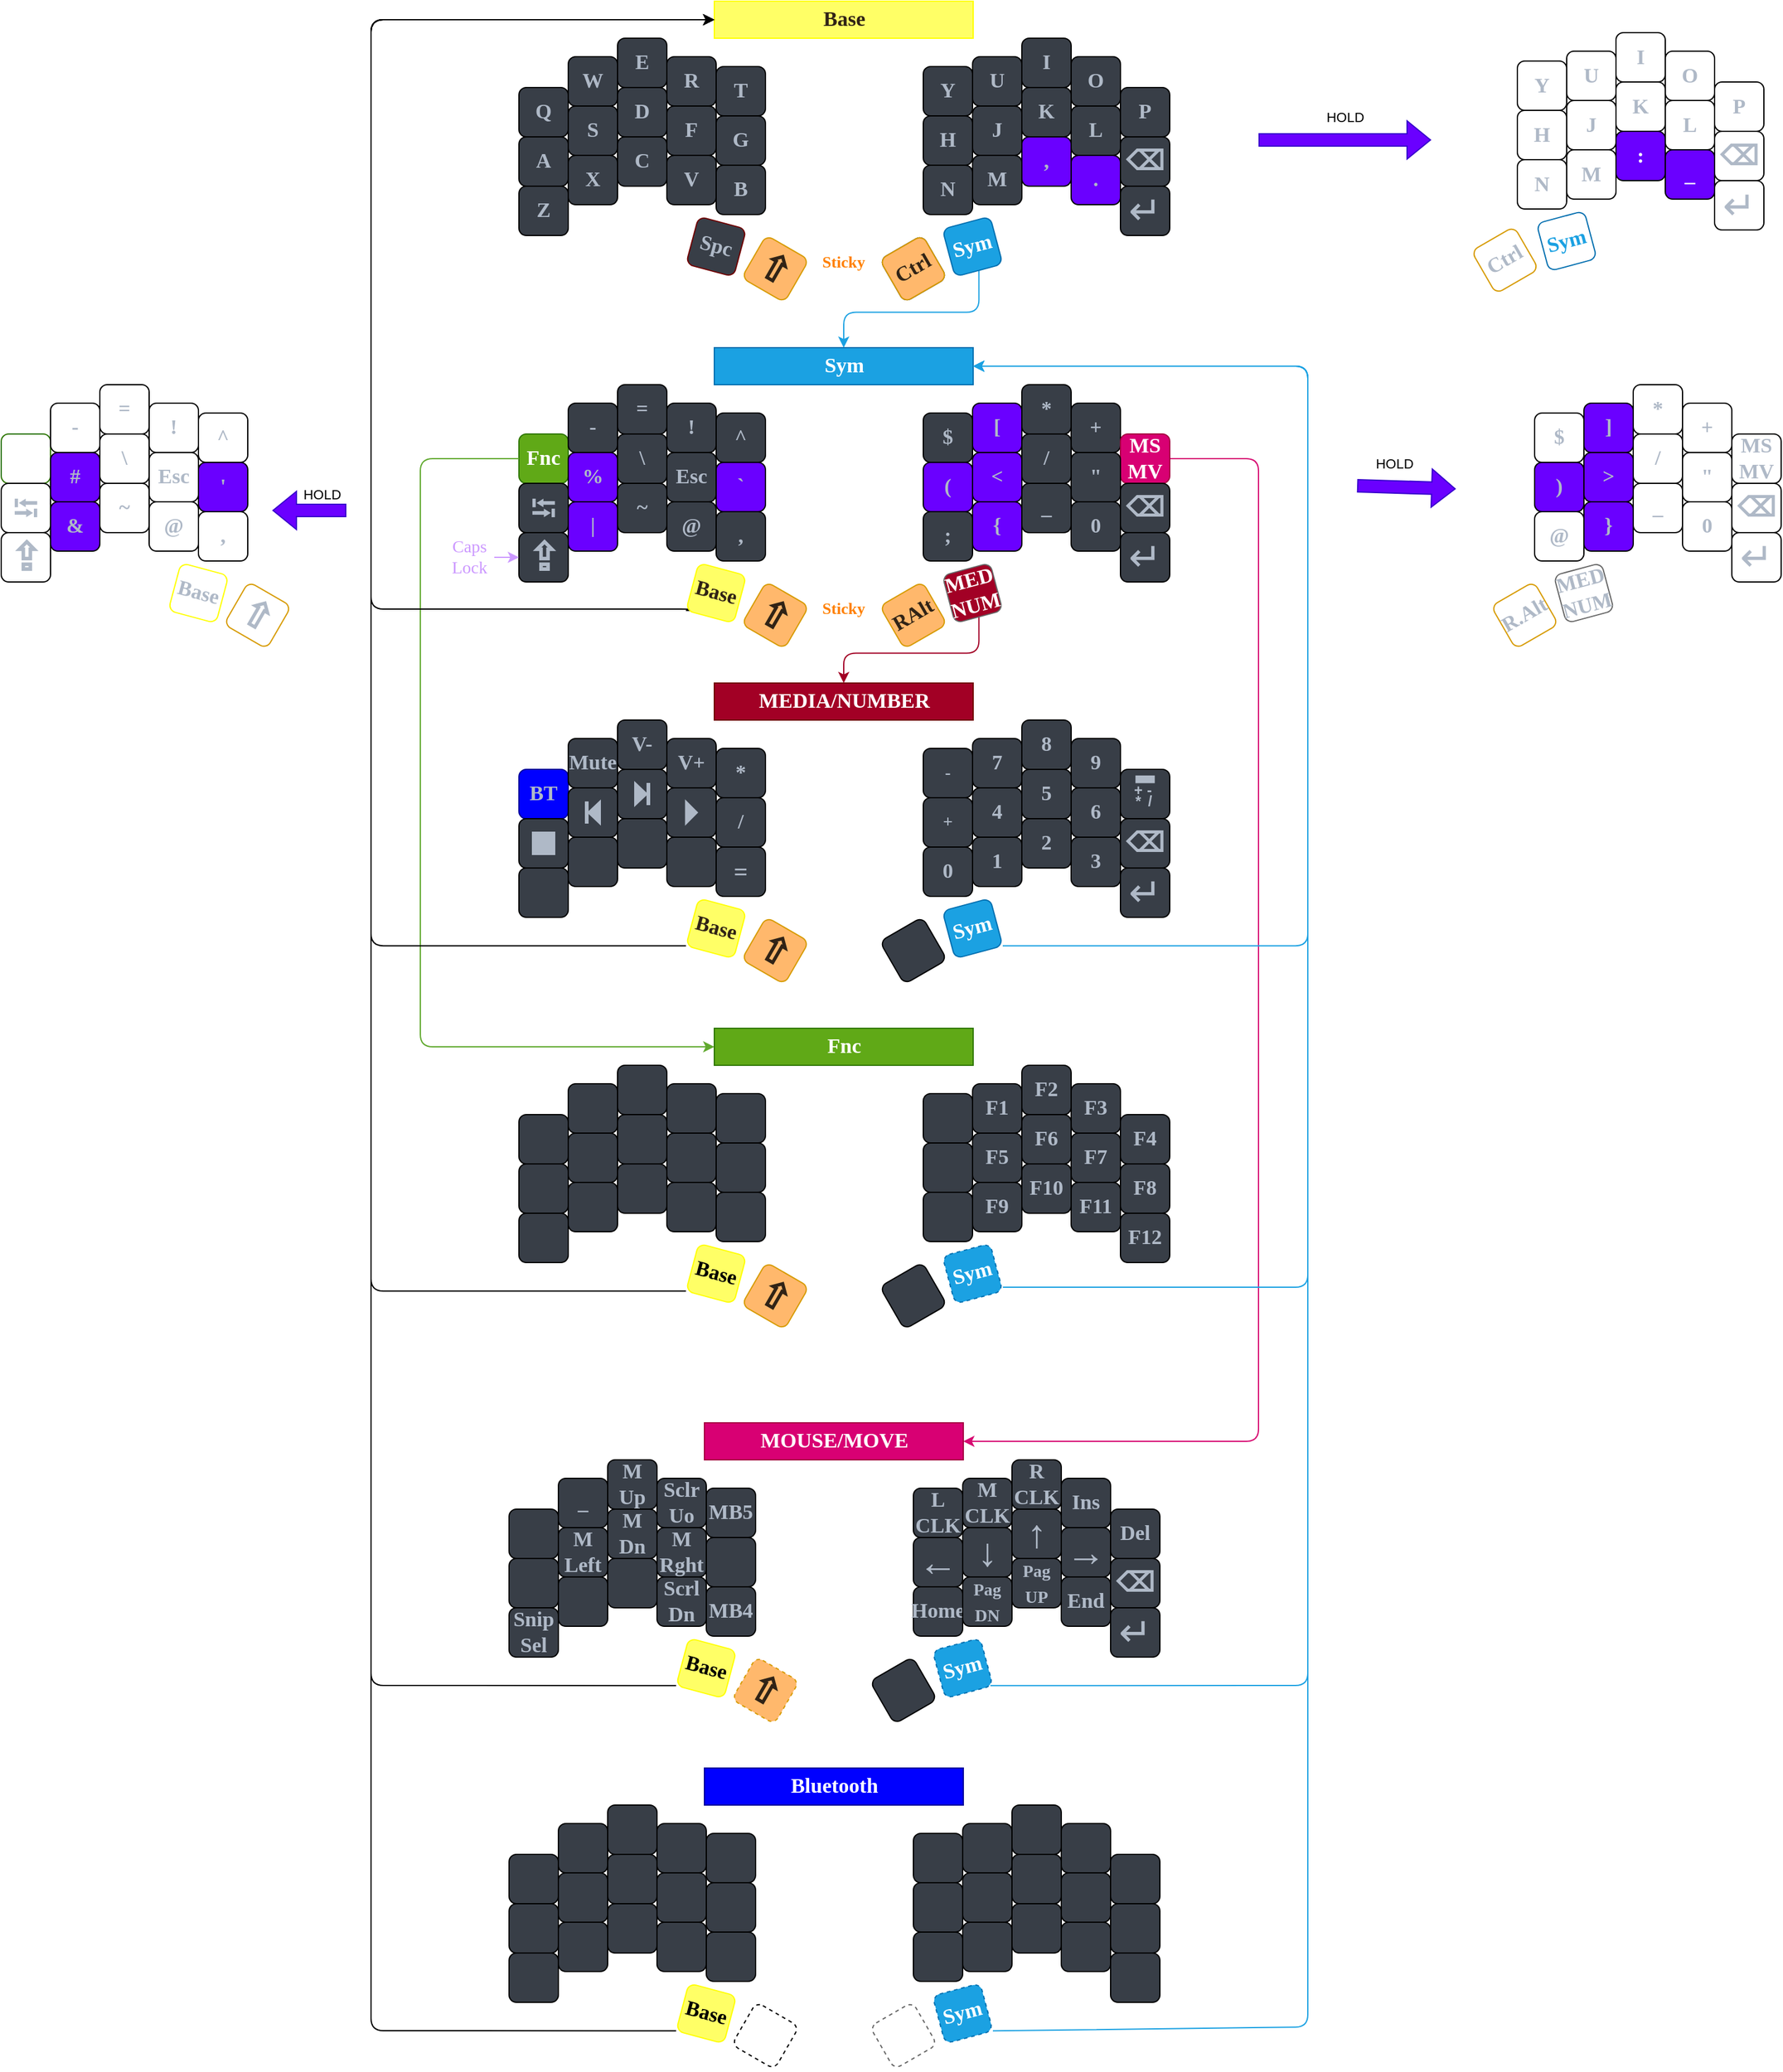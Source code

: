 <mxfile version="26.1.0">
  <diagram id="4sZqK0B1l8go1OKUgbZV" name="Page-1">
    <mxGraphModel dx="2057" dy="1600" grid="1" gridSize="10" guides="1" tooltips="1" connect="1" arrows="1" fold="1" page="0" pageScale="1" pageWidth="827" pageHeight="1169" math="0" shadow="0">
      <root>
        <mxCell id="0" />
        <mxCell id="1" parent="0" />
        <mxCell id="qOO70KsoDbuKheBEqoZG-1" value="Q" style="whiteSpace=wrap;html=1;aspect=fixed;fontSize=17;fontFamily=Verdana;fontStyle=1;fontColor=#AFB9C7;fillColor=#383E47;rounded=1;" parent="1" vertex="1">
          <mxGeometry x="150" y="137" width="40" height="40" as="geometry" />
        </mxCell>
        <mxCell id="qOO70KsoDbuKheBEqoZG-2" value="W" style="whiteSpace=wrap;html=1;aspect=fixed;fontSize=17;fontFamily=Verdana;fontStyle=1;fontColor=#AFB9C7;fillColor=#383E47;rounded=1;" parent="1" vertex="1">
          <mxGeometry x="190" y="112" width="40" height="40" as="geometry" />
        </mxCell>
        <mxCell id="qOO70KsoDbuKheBEqoZG-3" value="E" style="whiteSpace=wrap;html=1;aspect=fixed;fontSize=17;fontFamily=Verdana;fontStyle=1;fontColor=#AFB9C7;fillColor=#383E47;rounded=1;" parent="1" vertex="1">
          <mxGeometry x="230" y="97" width="40" height="40" as="geometry" />
        </mxCell>
        <mxCell id="qOO70KsoDbuKheBEqoZG-4" value="R" style="whiteSpace=wrap;html=1;aspect=fixed;fontSize=17;fontFamily=Verdana;fontStyle=1;fontColor=#AFB9C7;fillColor=#383E47;rounded=1;" parent="1" vertex="1">
          <mxGeometry x="270" y="112" width="40" height="40" as="geometry" />
        </mxCell>
        <mxCell id="qOO70KsoDbuKheBEqoZG-5" value="T" style="whiteSpace=wrap;html=1;aspect=fixed;fontSize=17;fontFamily=Verdana;fontStyle=1;fontColor=#AFB9C7;fillColor=#383E47;rounded=1;" parent="1" vertex="1">
          <mxGeometry x="310" y="120" width="40" height="40" as="geometry" />
        </mxCell>
        <mxCell id="qOO70KsoDbuKheBEqoZG-6" value="A" style="whiteSpace=wrap;html=1;aspect=fixed;fontSize=17;fontFamily=Verdana;fontStyle=1;fontColor=#AFB9C7;fillColor=#383E47;rounded=1;" parent="1" vertex="1">
          <mxGeometry x="150" y="177" width="40" height="40" as="geometry" />
        </mxCell>
        <mxCell id="qOO70KsoDbuKheBEqoZG-7" value="S" style="whiteSpace=wrap;html=1;aspect=fixed;fontSize=17;fontFamily=Verdana;fontStyle=1;fontColor=#AFB9C7;fillColor=#383E47;rounded=1;" parent="1" vertex="1">
          <mxGeometry x="190" y="152" width="40" height="40" as="geometry" />
        </mxCell>
        <mxCell id="qOO70KsoDbuKheBEqoZG-8" value="D" style="whiteSpace=wrap;html=1;aspect=fixed;fontSize=17;fontFamily=Verdana;fontStyle=1;fontColor=#AFB9C7;fillColor=#383E47;rounded=1;" parent="1" vertex="1">
          <mxGeometry x="230" y="137" width="40" height="40" as="geometry" />
        </mxCell>
        <mxCell id="qOO70KsoDbuKheBEqoZG-9" value="F" style="whiteSpace=wrap;html=1;aspect=fixed;fontSize=17;fontFamily=Verdana;fontStyle=1;fontColor=#AFB9C7;fillColor=#383E47;rounded=1;" parent="1" vertex="1">
          <mxGeometry x="270" y="152" width="40" height="40" as="geometry" />
        </mxCell>
        <mxCell id="qOO70KsoDbuKheBEqoZG-10" value="G" style="whiteSpace=wrap;html=1;aspect=fixed;fontSize=17;fontFamily=Verdana;fontStyle=1;fontColor=#AFB9C7;fillColor=#383E47;rounded=1;" parent="1" vertex="1">
          <mxGeometry x="310" y="160" width="40" height="40" as="geometry" />
        </mxCell>
        <mxCell id="qOO70KsoDbuKheBEqoZG-11" value="Z" style="whiteSpace=wrap;html=1;aspect=fixed;fontSize=17;fontFamily=Verdana;fontStyle=1;fontColor=#AFB9C7;fillColor=#383E47;rounded=1;" parent="1" vertex="1">
          <mxGeometry x="150" y="217" width="40" height="40" as="geometry" />
        </mxCell>
        <mxCell id="qOO70KsoDbuKheBEqoZG-12" value="X" style="whiteSpace=wrap;html=1;aspect=fixed;fontSize=17;fontFamily=Verdana;fontStyle=1;fontColor=#AFB9C7;fillColor=#383E47;rounded=1;" parent="1" vertex="1">
          <mxGeometry x="190" y="192" width="40" height="40" as="geometry" />
        </mxCell>
        <mxCell id="qOO70KsoDbuKheBEqoZG-13" value="C" style="whiteSpace=wrap;html=1;aspect=fixed;fontSize=17;fontFamily=Verdana;fontStyle=1;fontColor=#AFB9C7;fillColor=#383E47;rounded=1;" parent="1" vertex="1">
          <mxGeometry x="230" y="177" width="40" height="40" as="geometry" />
        </mxCell>
        <mxCell id="qOO70KsoDbuKheBEqoZG-14" value="V" style="whiteSpace=wrap;html=1;aspect=fixed;fontSize=17;fontFamily=Verdana;fontStyle=1;fontColor=#AFB9C7;fillColor=#383E47;rounded=1;" parent="1" vertex="1">
          <mxGeometry x="270" y="192" width="40" height="40" as="geometry" />
        </mxCell>
        <mxCell id="qOO70KsoDbuKheBEqoZG-15" value="B" style="whiteSpace=wrap;html=1;aspect=fixed;fontSize=17;fontFamily=Verdana;fontStyle=1;fontColor=#AFB9C7;fillColor=#383E47;rounded=1;" parent="1" vertex="1">
          <mxGeometry x="310" y="200" width="40" height="40" as="geometry" />
        </mxCell>
        <mxCell id="qOO70KsoDbuKheBEqoZG-16" value="&lt;span style=&quot;color: rgb(175, 185, 199);&quot;&gt;Spc&lt;/span&gt;" style="whiteSpace=wrap;html=1;aspect=fixed;rotation=15;fontSize=17;fontFamily=Verdana;fontStyle=1;fillColor=#383E47;strokeColor=#6F0000;fontColor=#ffffff;rounded=1;" parent="1" vertex="1">
          <mxGeometry x="290" y="246" width="40" height="40" as="geometry" />
        </mxCell>
        <mxCell id="qOO70KsoDbuKheBEqoZG-17" value="&lt;span style=&quot;font-family: &amp;quot;segoe ui emoji&amp;quot;, &amp;quot;apple color emoji&amp;quot;, &amp;quot;noto color emoji&amp;quot;; font-size: 30px;&quot;&gt;&lt;font style=&quot;font-size: 30px;&quot;&gt;⇧&lt;/font&gt;&lt;/span&gt;" style="whiteSpace=wrap;html=1;aspect=fixed;rotation=30;fontSize=30;fontFamily=Verdana;fontStyle=1;fontColor=#302316;fillColor=#FFB86C;rounded=1;strokeColor=#D79B00;" parent="1" vertex="1">
          <mxGeometry x="338" y="264" width="40" height="40" as="geometry" />
        </mxCell>
        <mxCell id="qOO70KsoDbuKheBEqoZG-18" value="Y" style="whiteSpace=wrap;html=1;aspect=fixed;fontSize=17;fontFamily=Verdana;fontStyle=1;fontColor=#AFB9C7;fillColor=#383E47;rounded=1;" parent="1" vertex="1">
          <mxGeometry x="478" y="120" width="40" height="40" as="geometry" />
        </mxCell>
        <mxCell id="qOO70KsoDbuKheBEqoZG-19" value="U" style="whiteSpace=wrap;html=1;aspect=fixed;fontSize=17;fontFamily=Verdana;fontStyle=1;fontColor=#AFB9C7;fillColor=#383E47;rounded=1;" parent="1" vertex="1">
          <mxGeometry x="518" y="112" width="40" height="40" as="geometry" />
        </mxCell>
        <mxCell id="qOO70KsoDbuKheBEqoZG-20" value="I" style="whiteSpace=wrap;html=1;aspect=fixed;fontSize=17;fontFamily=Verdana;fontStyle=1;fontColor=#AFB9C7;fillColor=#383E47;rounded=1;" parent="1" vertex="1">
          <mxGeometry x="558" y="97" width="40" height="40" as="geometry" />
        </mxCell>
        <mxCell id="qOO70KsoDbuKheBEqoZG-21" value="O" style="whiteSpace=wrap;html=1;aspect=fixed;fontSize=17;fontFamily=Verdana;fontStyle=1;fontColor=#AFB9C7;fillColor=#383E47;rounded=1;" parent="1" vertex="1">
          <mxGeometry x="598" y="112" width="40" height="40" as="geometry" />
        </mxCell>
        <mxCell id="qOO70KsoDbuKheBEqoZG-22" value="P" style="whiteSpace=wrap;html=1;aspect=fixed;fontSize=17;fontFamily=Verdana;fontStyle=1;fontColor=#AFB9C7;fillColor=#383E47;rounded=1;" parent="1" vertex="1">
          <mxGeometry x="638" y="137" width="40" height="40" as="geometry" />
        </mxCell>
        <mxCell id="qOO70KsoDbuKheBEqoZG-23" value="H" style="whiteSpace=wrap;html=1;aspect=fixed;fontSize=17;fontFamily=Verdana;fontStyle=1;fontColor=#AFB9C7;fillColor=#383E47;rounded=1;" parent="1" vertex="1">
          <mxGeometry x="478" y="160" width="40" height="40" as="geometry" />
        </mxCell>
        <mxCell id="qOO70KsoDbuKheBEqoZG-24" value="J" style="whiteSpace=wrap;html=1;aspect=fixed;fontSize=17;fontFamily=Verdana;fontStyle=1;fontColor=#AFB9C7;fillColor=#383E47;rounded=1;" parent="1" vertex="1">
          <mxGeometry x="518" y="152" width="40" height="40" as="geometry" />
        </mxCell>
        <mxCell id="qOO70KsoDbuKheBEqoZG-25" value="K" style="whiteSpace=wrap;html=1;aspect=fixed;fontSize=17;fontFamily=Verdana;fontStyle=1;fontColor=#AFB9C7;fillColor=#383E47;rounded=1;" parent="1" vertex="1">
          <mxGeometry x="558" y="137" width="40" height="40" as="geometry" />
        </mxCell>
        <mxCell id="qOO70KsoDbuKheBEqoZG-26" value="L" style="whiteSpace=wrap;html=1;aspect=fixed;fontSize=17;fontFamily=Verdana;fontStyle=1;fontColor=#AFB9C7;fillColor=#383E47;rounded=1;" parent="1" vertex="1">
          <mxGeometry x="598" y="152" width="40" height="40" as="geometry" />
        </mxCell>
        <mxCell id="qOO70KsoDbuKheBEqoZG-27" value="&lt;span style=&quot;font-family: &amp;quot;segoe ui emoji&amp;quot;, &amp;quot;apple color emoji&amp;quot;, &amp;quot;noto color emoji&amp;quot;; font-size: 22px;&quot;&gt;⌫&lt;/span&gt;" style="whiteSpace=wrap;html=1;aspect=fixed;fontSize=17;fontFamily=Verdana;fontStyle=1;fontColor=#AFB9C7;fillColor=#383E47;rounded=1;" parent="1" vertex="1">
          <mxGeometry x="638" y="177" width="40" height="40" as="geometry" />
        </mxCell>
        <mxCell id="qOO70KsoDbuKheBEqoZG-28" value="N" style="whiteSpace=wrap;html=1;aspect=fixed;fontSize=17;fontFamily=Verdana;fontStyle=1;fontColor=#AFB9C7;fillColor=#383E47;rounded=1;" parent="1" vertex="1">
          <mxGeometry x="478" y="200" width="40" height="40" as="geometry" />
        </mxCell>
        <mxCell id="qOO70KsoDbuKheBEqoZG-29" value="M" style="whiteSpace=wrap;html=1;aspect=fixed;fontSize=17;fontFamily=Verdana;fontStyle=1;fontColor=#AFB9C7;fillColor=#383E47;rounded=1;" parent="1" vertex="1">
          <mxGeometry x="518" y="192" width="40" height="40" as="geometry" />
        </mxCell>
        <mxCell id="qOO70KsoDbuKheBEqoZG-30" value="," style="whiteSpace=wrap;html=1;aspect=fixed;fontSize=17;fontFamily=Verdana;fontStyle=1;fontColor=#AFB9C7;fillColor=#6A00FF;rounded=1;" parent="1" vertex="1">
          <mxGeometry x="558" y="177" width="40" height="40" as="geometry" />
        </mxCell>
        <mxCell id="qOO70KsoDbuKheBEqoZG-31" value="." style="whiteSpace=wrap;html=1;aspect=fixed;fontSize=17;fontFamily=Verdana;fontStyle=1;fontColor=#AFB9C7;fillColor=#6A00FF;rounded=1;" parent="1" vertex="1">
          <mxGeometry x="598" y="192" width="40" height="40" as="geometry" />
        </mxCell>
        <mxCell id="qOO70KsoDbuKheBEqoZG-32" value="&lt;span style=&quot;font-family: &amp;quot;segoe ui emoji&amp;quot;, &amp;quot;apple color emoji&amp;quot;, &amp;quot;noto color emoji&amp;quot;; font-size: 32px; font-weight: 400;&quot;&gt;↵&lt;/span&gt;" style="whiteSpace=wrap;html=1;aspect=fixed;fontSize=17;fontFamily=Verdana;fontStyle=1;fontColor=#AFB9C7;fillColor=#383E47;rounded=1;" parent="1" vertex="1">
          <mxGeometry x="638" y="217" width="40" height="40" as="geometry" />
        </mxCell>
        <mxCell id="qOO70KsoDbuKheBEqoZG-245" style="edgeStyle=orthogonalEdgeStyle;rounded=1;orthogonalLoop=1;jettySize=auto;html=1;exitX=0.5;exitY=1;exitDx=0;exitDy=0;entryX=0.5;entryY=0;entryDx=0;entryDy=0;fontFamily=Verdana;fontSize=14;fontColor=#6906F9;strokeColor=#1BA1E2;" parent="1" source="qOO70KsoDbuKheBEqoZG-34" target="qOO70KsoDbuKheBEqoZG-70" edge="1">
          <mxGeometry relative="1" as="geometry" />
        </mxCell>
        <mxCell id="qOO70KsoDbuKheBEqoZG-33" value="Spc" style="whiteSpace=wrap;html=1;aspect=fixed;rotation=-30;fontSize=17;fontFamily=Verdana;fontStyle=1;fontColor=#AFB9C7;fillColor=#383E47;rounded=1;" parent="1" vertex="1">
          <mxGeometry x="450" y="264" width="40" height="40" as="geometry" />
        </mxCell>
        <mxCell id="qOO70KsoDbuKheBEqoZG-34" value="Sym" style="whiteSpace=wrap;html=1;aspect=fixed;rotation=-15;fontSize=17;fontFamily=Verdana;fontStyle=1;fillColor=#1ba1e2;strokeColor=#006EAF;fontColor=#ffffff;rounded=1;" parent="1" vertex="1">
          <mxGeometry x="498" y="246" width="40" height="40" as="geometry" />
        </mxCell>
        <mxCell id="qOO70KsoDbuKheBEqoZG-35" value="&lt;b&gt;Base&lt;/b&gt;" style="rounded=0;whiteSpace=wrap;html=1;fontFamily=Verdana;fontSize=17;fontColor=#302316;fillColor=#FFFF66;strokeColor=#FFFF00;" parent="1" vertex="1">
          <mxGeometry x="308.5" y="67" width="210" height="30" as="geometry" />
        </mxCell>
        <mxCell id="qOO70KsoDbuKheBEqoZG-36" value="Fnc" style="whiteSpace=wrap;html=1;aspect=fixed;fontSize=17;fontFamily=Verdana;fontStyle=1;fontColor=#FFFFFF;fillColor=#60A917;rounded=1;strokeColor=#2D7600;" parent="1" vertex="1">
          <mxGeometry x="150" y="418" width="40" height="40" as="geometry" />
        </mxCell>
        <mxCell id="qOO70KsoDbuKheBEqoZG-37" value="-" style="whiteSpace=wrap;html=1;aspect=fixed;fontSize=17;fontFamily=Verdana;fontStyle=1;fontColor=#AFB9C7;fillColor=#383E47;rounded=1;" parent="1" vertex="1">
          <mxGeometry x="190" y="393" width="40" height="40" as="geometry" />
        </mxCell>
        <mxCell id="qOO70KsoDbuKheBEqoZG-38" value="=" style="whiteSpace=wrap;html=1;aspect=fixed;fontSize=17;fontFamily=Verdana;fontStyle=1;fontColor=#AFB9C7;fillColor=#383E47;rounded=1;" parent="1" vertex="1">
          <mxGeometry x="230" y="378" width="40" height="40" as="geometry" />
        </mxCell>
        <mxCell id="qOO70KsoDbuKheBEqoZG-39" value="!" style="whiteSpace=wrap;html=1;aspect=fixed;fontSize=17;fontFamily=Verdana;fontStyle=1;fontColor=#AFB9C7;fillColor=#383E47;rounded=1;" parent="1" vertex="1">
          <mxGeometry x="270" y="393" width="40" height="40" as="geometry" />
        </mxCell>
        <mxCell id="qOO70KsoDbuKheBEqoZG-40" value="^" style="whiteSpace=wrap;html=1;aspect=fixed;fontSize=17;fontFamily=Verdana;fontStyle=1;fontColor=#AFB9C7;fillColor=#383E47;rounded=1;" parent="1" vertex="1">
          <mxGeometry x="310" y="401" width="40" height="40" as="geometry" />
        </mxCell>
        <mxCell id="qOO70KsoDbuKheBEqoZG-41" value="&lt;span style=&quot;font-family: &amp;quot;segoe ui emoji&amp;quot;, &amp;quot;apple color emoji&amp;quot;, &amp;quot;noto color emoji&amp;quot;; font-size: 28px; font-weight: 400;&quot;&gt;⭾&lt;/span&gt;" style="whiteSpace=wrap;html=1;aspect=fixed;fontSize=17;fontFamily=Verdana;fontStyle=1;fontColor=#AFB9C7;fillColor=#383E47;rounded=1;" parent="1" vertex="1">
          <mxGeometry x="150" y="458" width="40" height="40" as="geometry" />
        </mxCell>
        <mxCell id="qOO70KsoDbuKheBEqoZG-42" value="%" style="whiteSpace=wrap;html=1;aspect=fixed;fontSize=17;fontFamily=Verdana;fontStyle=1;fontColor=#AFB9C7;fillColor=#6A00FF;rounded=1;" parent="1" vertex="1">
          <mxGeometry x="190" y="433" width="40" height="40" as="geometry" />
        </mxCell>
        <mxCell id="qOO70KsoDbuKheBEqoZG-43" value="\" style="whiteSpace=wrap;html=1;aspect=fixed;fontSize=17;fontFamily=Verdana;fontStyle=1;fontColor=#AFB9C7;fillColor=#383E47;rounded=1;" parent="1" vertex="1">
          <mxGeometry x="230" y="418" width="40" height="40" as="geometry" />
        </mxCell>
        <mxCell id="qOO70KsoDbuKheBEqoZG-44" value="Esc" style="whiteSpace=wrap;html=1;aspect=fixed;fontSize=17;fontFamily=Verdana;fontStyle=1;fontColor=#AFB9C7;fillColor=#383E47;rounded=1;" parent="1" vertex="1">
          <mxGeometry x="270" y="433" width="40" height="40" as="geometry" />
        </mxCell>
        <mxCell id="qOO70KsoDbuKheBEqoZG-45" value="`" style="whiteSpace=wrap;html=1;aspect=fixed;fontSize=17;fontFamily=Verdana;fontStyle=1;fontColor=#AFB9C7;fillColor=#6A00FF;rounded=1;" parent="1" vertex="1">
          <mxGeometry x="310" y="441" width="40" height="40" as="geometry" />
        </mxCell>
        <mxCell id="qOO70KsoDbuKheBEqoZG-46" value="&lt;span style=&quot;font-family: &amp;quot;segoe ui emoji&amp;quot;, &amp;quot;apple color emoji&amp;quot;, &amp;quot;noto color emoji&amp;quot;; font-size: 32px;&quot;&gt;⇪&lt;/span&gt;" style="whiteSpace=wrap;html=1;aspect=fixed;fontSize=17;fontFamily=Verdana;fontStyle=1;fontColor=#AFB9C7;fillColor=#383E47;rounded=1;" parent="1" vertex="1">
          <mxGeometry x="150" y="498" width="40" height="40" as="geometry" />
        </mxCell>
        <mxCell id="qOO70KsoDbuKheBEqoZG-47" value="|" style="whiteSpace=wrap;html=1;aspect=fixed;fontSize=17;fontFamily=Verdana;fontStyle=1;fontColor=#AFB9C7;fillColor=#6A00FF;rounded=1;" parent="1" vertex="1">
          <mxGeometry x="190" y="473" width="40" height="40" as="geometry" />
        </mxCell>
        <mxCell id="qOO70KsoDbuKheBEqoZG-48" value="~" style="whiteSpace=wrap;html=1;aspect=fixed;fontSize=17;fontFamily=Verdana;fontStyle=1;fontColor=#AFB9C7;fillColor=#383E47;rounded=1;" parent="1" vertex="1">
          <mxGeometry x="230" y="458" width="40" height="40" as="geometry" />
        </mxCell>
        <mxCell id="qOO70KsoDbuKheBEqoZG-49" value="@" style="whiteSpace=wrap;html=1;aspect=fixed;fontSize=17;fontFamily=Verdana;fontStyle=1;fontColor=#AFB9C7;fillColor=#383E47;rounded=1;" parent="1" vertex="1">
          <mxGeometry x="270" y="473" width="40" height="40" as="geometry" />
        </mxCell>
        <mxCell id="qOO70KsoDbuKheBEqoZG-50" value="," style="whiteSpace=wrap;html=1;aspect=fixed;fontSize=17;fontFamily=Verdana;fontStyle=1;fontColor=#AFB9C7;fillColor=#383E47;rounded=1;" parent="1" vertex="1">
          <mxGeometry x="310" y="481" width="40" height="40" as="geometry" />
        </mxCell>
        <mxCell id="qOO70KsoDbuKheBEqoZG-251" style="edgeStyle=orthogonalEdgeStyle;rounded=1;orthogonalLoop=1;jettySize=auto;html=1;exitX=0;exitY=0.5;exitDx=0;exitDy=0;entryX=0;entryY=0.5;entryDx=0;entryDy=0;fontFamily=Verdana;fontSize=14;fontColor=#61A92F;strokeColor=#61A92F;" parent="1" source="qOO70KsoDbuKheBEqoZG-36" target="qOO70KsoDbuKheBEqoZG-187" edge="1">
          <mxGeometry relative="1" as="geometry">
            <Array as="points">
              <mxPoint x="70" y="438" />
              <mxPoint x="70" y="915" />
            </Array>
          </mxGeometry>
        </mxCell>
        <mxCell id="ZhhakIoVufsA8bJb8V05-132" style="edgeStyle=orthogonalEdgeStyle;rounded=1;orthogonalLoop=1;jettySize=auto;html=1;exitX=0;exitY=1;exitDx=0;exitDy=0;entryX=0;entryY=0.5;entryDx=0;entryDy=0;curved=0;" edge="1" parent="1" source="qOO70KsoDbuKheBEqoZG-51" target="qOO70KsoDbuKheBEqoZG-35">
          <mxGeometry relative="1" as="geometry">
            <Array as="points">
              <mxPoint x="291" y="561" />
              <mxPoint x="291" y="560" />
              <mxPoint x="30" y="560" />
              <mxPoint x="30" y="82" />
            </Array>
          </mxGeometry>
        </mxCell>
        <mxCell id="qOO70KsoDbuKheBEqoZG-51" value="Base" style="whiteSpace=wrap;html=1;aspect=fixed;rotation=15;fontSize=17;fontFamily=Verdana;fontStyle=1;fontColor=#302316;fillColor=#FFFF66;strokeColor=#FFFF00;rounded=1;" parent="1" vertex="1">
          <mxGeometry x="290" y="527" width="40" height="40" as="geometry" />
        </mxCell>
        <mxCell id="qOO70KsoDbuKheBEqoZG-289" style="edgeStyle=orthogonalEdgeStyle;rounded=1;orthogonalLoop=1;jettySize=auto;html=1;exitX=1;exitY=0.5;exitDx=0;exitDy=0;entryX=1;entryY=0.5;entryDx=0;entryDy=0;fontFamily=Verdana;fontSize=11;fontColor=#383E47;strokeColor=#D70B72;" parent="1" source="qOO70KsoDbuKheBEqoZG-57" target="qOO70KsoDbuKheBEqoZG-288" edge="1">
          <mxGeometry relative="1" as="geometry">
            <Array as="points">
              <mxPoint x="750" y="438" />
              <mxPoint x="750" y="1235" />
            </Array>
          </mxGeometry>
        </mxCell>
        <mxCell id="qOO70KsoDbuKheBEqoZG-52" value="&lt;span style=&quot;color: rgb(48, 35, 22); font-family: &amp;quot;segoe ui emoji&amp;quot;, &amp;quot;apple color emoji&amp;quot;, &amp;quot;noto color emoji&amp;quot;; font-size: 30px;&quot;&gt;⇧&lt;/span&gt;" style="whiteSpace=wrap;html=1;aspect=fixed;rotation=30;fontSize=17;fontFamily=Verdana;fontStyle=1;fontColor=#ffffff;fillColor=#FFB86C;strokeColor=#D79B00;rounded=1;" parent="1" vertex="1">
          <mxGeometry x="338" y="545" width="40" height="40" as="geometry" />
        </mxCell>
        <mxCell id="qOO70KsoDbuKheBEqoZG-53" value="$" style="whiteSpace=wrap;html=1;aspect=fixed;fontSize=17;fontFamily=Verdana;fontStyle=1;fontColor=#AFB9C7;fillColor=#383E47;rounded=1;" parent="1" vertex="1">
          <mxGeometry x="478" y="401" width="40" height="40" as="geometry" />
        </mxCell>
        <mxCell id="qOO70KsoDbuKheBEqoZG-54" value="[" style="whiteSpace=wrap;html=1;aspect=fixed;fontSize=17;fontFamily=Verdana;fontStyle=1;fontColor=#AFB9C7;fillColor=#6A00FF;rounded=1;" parent="1" vertex="1">
          <mxGeometry x="518" y="393" width="40" height="40" as="geometry" />
        </mxCell>
        <mxCell id="qOO70KsoDbuKheBEqoZG-55" value="*" style="whiteSpace=wrap;html=1;aspect=fixed;fontSize=17;fontFamily=Verdana;fontStyle=1;fontColor=#AFB9C7;fillColor=#383E47;rounded=1;" parent="1" vertex="1">
          <mxGeometry x="558" y="378" width="40" height="40" as="geometry" />
        </mxCell>
        <mxCell id="qOO70KsoDbuKheBEqoZG-56" value="+" style="whiteSpace=wrap;html=1;aspect=fixed;fontSize=17;fontFamily=Verdana;fontStyle=1;fontColor=#AFB9C7;fillColor=#383E47;rounded=1;" parent="1" vertex="1">
          <mxGeometry x="598" y="393" width="40" height="40" as="geometry" />
        </mxCell>
        <mxCell id="qOO70KsoDbuKheBEqoZG-57" value="MS&lt;br&gt;MV" style="whiteSpace=wrap;html=1;aspect=fixed;fontSize=17;fontFamily=Verdana;fontStyle=1;fontColor=#FFFFFF;fillColor=#D80073;rounded=1;strokeColor=#A50040;" parent="1" vertex="1">
          <mxGeometry x="638" y="418" width="40" height="40" as="geometry" />
        </mxCell>
        <mxCell id="qOO70KsoDbuKheBEqoZG-58" value="(" style="whiteSpace=wrap;html=1;aspect=fixed;fontSize=17;fontFamily=Verdana;fontStyle=1;fontColor=#AFB9C7;fillColor=#6A00FF;rounded=1;" parent="1" vertex="1">
          <mxGeometry x="478" y="441" width="40" height="40" as="geometry" />
        </mxCell>
        <mxCell id="qOO70KsoDbuKheBEqoZG-59" value="&amp;lt;" style="whiteSpace=wrap;html=1;aspect=fixed;fontSize=17;fontFamily=Verdana;fontStyle=1;fontColor=#AFB9C7;fillColor=#6A00FF;rounded=1;" parent="1" vertex="1">
          <mxGeometry x="518" y="433" width="40" height="40" as="geometry" />
        </mxCell>
        <mxCell id="qOO70KsoDbuKheBEqoZG-60" value="/" style="whiteSpace=wrap;html=1;aspect=fixed;fontSize=17;fontFamily=Verdana;fontStyle=1;fontColor=#AFB9C7;fillColor=#383E47;rounded=1;" parent="1" vertex="1">
          <mxGeometry x="558" y="418" width="40" height="40" as="geometry" />
        </mxCell>
        <mxCell id="qOO70KsoDbuKheBEqoZG-61" value="&quot;" style="whiteSpace=wrap;html=1;aspect=fixed;fontSize=17;fontFamily=Verdana;fontStyle=1;fontColor=#AFB9C7;fillColor=#383E47;rounded=1;" parent="1" vertex="1">
          <mxGeometry x="598" y="433" width="40" height="40" as="geometry" />
        </mxCell>
        <mxCell id="qOO70KsoDbuKheBEqoZG-62" value="&lt;span style=&quot;font-family: &amp;quot;segoe ui emoji&amp;quot;, &amp;quot;apple color emoji&amp;quot;, &amp;quot;noto color emoji&amp;quot;; font-size: 22px;&quot;&gt;⌫&lt;/span&gt;" style="whiteSpace=wrap;html=1;aspect=fixed;fontSize=17;fontFamily=Verdana;fontStyle=1;fontColor=#AFB9C7;fillColor=#383E47;rounded=1;" parent="1" vertex="1">
          <mxGeometry x="638" y="458" width="40" height="40" as="geometry" />
        </mxCell>
        <mxCell id="qOO70KsoDbuKheBEqoZG-63" value=";" style="whiteSpace=wrap;html=1;aspect=fixed;fontSize=17;fontFamily=Verdana;fontStyle=1;fontColor=#AFB9C7;fillColor=#383E47;rounded=1;" parent="1" vertex="1">
          <mxGeometry x="478" y="481" width="40" height="40" as="geometry" />
        </mxCell>
        <mxCell id="qOO70KsoDbuKheBEqoZG-64" value="{" style="whiteSpace=wrap;html=1;aspect=fixed;fontSize=17;fontFamily=Verdana;fontStyle=1;fontColor=#AFB9C7;fillColor=#6A00FF;rounded=1;" parent="1" vertex="1">
          <mxGeometry x="518" y="473" width="40" height="40" as="geometry" />
        </mxCell>
        <mxCell id="qOO70KsoDbuKheBEqoZG-65" value="_" style="whiteSpace=wrap;html=1;aspect=fixed;fontSize=17;fontFamily=Verdana;fontStyle=1;fontColor=#AFB9C7;fillColor=#383E47;rounded=1;" parent="1" vertex="1">
          <mxGeometry x="558" y="458" width="40" height="40" as="geometry" />
        </mxCell>
        <mxCell id="qOO70KsoDbuKheBEqoZG-66" value="0" style="whiteSpace=wrap;html=1;aspect=fixed;fontSize=17;fontFamily=Verdana;fontStyle=1;fontColor=#AFB9C7;fillColor=#383E47;rounded=1;" parent="1" vertex="1">
          <mxGeometry x="598" y="473" width="40" height="40" as="geometry" />
        </mxCell>
        <mxCell id="qOO70KsoDbuKheBEqoZG-67" value="&lt;span style=&quot;font-family: &amp;quot;segoe ui emoji&amp;quot;, &amp;quot;apple color emoji&amp;quot;, &amp;quot;noto color emoji&amp;quot;; font-size: 32px; font-weight: 400;&quot;&gt;↵&lt;/span&gt;" style="whiteSpace=wrap;html=1;aspect=fixed;fontSize=17;fontFamily=Verdana;fontStyle=1;fontColor=#AFB9C7;fillColor=#383E47;rounded=1;" parent="1" vertex="1">
          <mxGeometry x="638" y="498" width="40" height="40" as="geometry" />
        </mxCell>
        <mxCell id="qOO70KsoDbuKheBEqoZG-68" value="&lt;span style=&quot;color: rgb(48, 35, 22);&quot;&gt;RAlt&lt;/span&gt;" style="whiteSpace=wrap;html=1;aspect=fixed;rotation=-30;fontSize=17;fontFamily=Verdana;fontStyle=1;fontColor=#AFB9C7;fillColor=#FFB86C;rounded=1;strokeColor=#D79B00;" parent="1" vertex="1">
          <mxGeometry x="450" y="545" width="40" height="40" as="geometry" />
        </mxCell>
        <mxCell id="ZhhakIoVufsA8bJb8V05-128" style="edgeStyle=orthogonalEdgeStyle;rounded=1;orthogonalLoop=1;jettySize=auto;html=1;exitX=0.5;exitY=1;exitDx=0;exitDy=0;entryX=0.5;entryY=0;entryDx=0;entryDy=0;curved=0;strokeColor=#A20025;" edge="1" parent="1" source="qOO70KsoDbuKheBEqoZG-69" target="qOO70KsoDbuKheBEqoZG-140">
          <mxGeometry relative="1" as="geometry" />
        </mxCell>
        <mxCell id="qOO70KsoDbuKheBEqoZG-69" value="MED&lt;br&gt;NUM" style="whiteSpace=wrap;html=1;aspect=fixed;rotation=-15;fontSize=17;fontFamily=Verdana;fontStyle=1;fontColor=#FFFFFF;fillColor=#A20025;strokeColor=#666666;shadow=0;sketch=0;rounded=1;glass=0;" parent="1" vertex="1">
          <mxGeometry x="498" y="527" width="40" height="40" as="geometry" />
        </mxCell>
        <mxCell id="qOO70KsoDbuKheBEqoZG-70" value="&lt;b&gt;Sym&lt;/b&gt;" style="rounded=0;whiteSpace=wrap;html=1;fontFamily=Verdana;fontSize=17;fillColor=#1ba1e2;strokeColor=#006EAF;fontStyle=0;fontColor=#ffffff;" parent="1" vertex="1">
          <mxGeometry x="308.5" y="348" width="210" height="30" as="geometry" />
        </mxCell>
        <mxCell id="qOO70KsoDbuKheBEqoZG-106" value="BT" style="whiteSpace=wrap;html=1;aspect=fixed;fontSize=17;fontFamily=Verdana;fontStyle=1;fontColor=#AFB9C7;fillColor=#0000FF;rounded=1;strokeColor=#000099;" parent="1" vertex="1">
          <mxGeometry x="150" y="690" width="40" height="40" as="geometry" />
        </mxCell>
        <mxCell id="qOO70KsoDbuKheBEqoZG-107" value="Mute" style="whiteSpace=wrap;html=1;aspect=fixed;fontSize=17;fontFamily=Verdana;fontStyle=1;fontColor=#AFB9C7;fillColor=#383E47;rounded=1;" parent="1" vertex="1">
          <mxGeometry x="190" y="665" width="40" height="40" as="geometry" />
        </mxCell>
        <mxCell id="qOO70KsoDbuKheBEqoZG-108" value="V-" style="whiteSpace=wrap;html=1;aspect=fixed;fontSize=17;fontFamily=Verdana;fontStyle=1;fontColor=#AFB9C7;fillColor=#383E47;rounded=1;" parent="1" vertex="1">
          <mxGeometry x="230" y="650" width="40" height="40" as="geometry" />
        </mxCell>
        <mxCell id="qOO70KsoDbuKheBEqoZG-109" value="V+" style="whiteSpace=wrap;html=1;aspect=fixed;fontSize=17;fontFamily=Verdana;fontStyle=1;fontColor=#AFB9C7;fillColor=#383E47;rounded=1;" parent="1" vertex="1">
          <mxGeometry x="270" y="665" width="40" height="40" as="geometry" />
        </mxCell>
        <mxCell id="qOO70KsoDbuKheBEqoZG-110" value="*" style="whiteSpace=wrap;html=1;aspect=fixed;fontSize=17;fontFamily=Verdana;fontStyle=1;fontColor=#AFB9C7;fillColor=#383E47;rounded=1;" parent="1" vertex="1">
          <mxGeometry x="310" y="673" width="40" height="40" as="geometry" />
        </mxCell>
        <mxCell id="qOO70KsoDbuKheBEqoZG-111" value="" style="whiteSpace=wrap;html=1;aspect=fixed;fontSize=17;fontFamily=Verdana;fontStyle=1;fillColor=#383E47;strokeColor=default;fontColor=#AFB9C7;rounded=1;" parent="1" vertex="1">
          <mxGeometry x="150" y="730" width="40" height="40" as="geometry" />
        </mxCell>
        <mxCell id="qOO70KsoDbuKheBEqoZG-112" value="" style="whiteSpace=wrap;html=1;aspect=fixed;fontSize=17;fontFamily=Verdana;fontStyle=1;fillColor=#383E47;strokeColor=default;fontColor=#AFB9C7;rounded=1;" parent="1" vertex="1">
          <mxGeometry x="190" y="705" width="40" height="40" as="geometry" />
        </mxCell>
        <mxCell id="qOO70KsoDbuKheBEqoZG-113" value="" style="whiteSpace=wrap;html=1;aspect=fixed;fontSize=17;fontFamily=Verdana;fontStyle=1;fillColor=#383E47;strokeColor=default;fontColor=#AFB9C7;rounded=1;" parent="1" vertex="1">
          <mxGeometry x="230" y="690" width="40" height="40" as="geometry" />
        </mxCell>
        <mxCell id="qOO70KsoDbuKheBEqoZG-114" value="" style="whiteSpace=wrap;html=1;aspect=fixed;fontSize=17;fontFamily=Verdana;fontStyle=1;fillColor=#383E47;strokeColor=default;fontColor=#AFB9C7;rounded=1;" parent="1" vertex="1">
          <mxGeometry x="270" y="705" width="40" height="40" as="geometry" />
        </mxCell>
        <mxCell id="qOO70KsoDbuKheBEqoZG-115" value="/" style="whiteSpace=wrap;html=1;aspect=fixed;fontSize=17;fontFamily=Verdana;fontStyle=1;fillColor=#383E47;strokeColor=default;fontColor=#AFB9C7;rounded=1;" parent="1" vertex="1">
          <mxGeometry x="310" y="713" width="40" height="40" as="geometry" />
        </mxCell>
        <mxCell id="qOO70KsoDbuKheBEqoZG-116" value="" style="whiteSpace=wrap;html=1;aspect=fixed;fontSize=17;fontFamily=Verdana;fontStyle=1;fontColor=#AFB9C7;fillColor=#383E47;rounded=1;" parent="1" vertex="1">
          <mxGeometry x="150" y="770" width="40" height="40" as="geometry" />
        </mxCell>
        <mxCell id="qOO70KsoDbuKheBEqoZG-117" value="" style="whiteSpace=wrap;html=1;aspect=fixed;fontSize=17;fontFamily=Verdana;fontStyle=1;fontColor=#AFB9C7;fillColor=#383E47;rounded=1;" parent="1" vertex="1">
          <mxGeometry x="190" y="745" width="40" height="40" as="geometry" />
        </mxCell>
        <mxCell id="qOO70KsoDbuKheBEqoZG-118" value="" style="whiteSpace=wrap;html=1;aspect=fixed;fontSize=17;fontFamily=Verdana;fontStyle=1;fontColor=#AFB9C7;fillColor=#383E47;rounded=1;" parent="1" vertex="1">
          <mxGeometry x="230" y="730" width="40" height="40" as="geometry" />
        </mxCell>
        <mxCell id="qOO70KsoDbuKheBEqoZG-119" value="" style="whiteSpace=wrap;html=1;aspect=fixed;fontSize=17;fontFamily=Verdana;fontStyle=1;fontColor=#AFB9C7;fillColor=#383E47;rounded=1;" parent="1" vertex="1">
          <mxGeometry x="270" y="745" width="40" height="40" as="geometry" />
        </mxCell>
        <mxCell id="qOO70KsoDbuKheBEqoZG-120" value="&lt;span style=&quot;font-family: &amp;quot;segoe ui emoji&amp;quot;, &amp;quot;apple color emoji&amp;quot;, &amp;quot;noto color emoji&amp;quot;; font-size: 20px;&quot;&gt;=&lt;/span&gt;" style="whiteSpace=wrap;html=1;aspect=fixed;fontSize=17;fontFamily=Verdana;fontStyle=1;fontColor=#AFB9C7;fillColor=#383E47;rounded=1;" parent="1" vertex="1">
          <mxGeometry x="310" y="753" width="40" height="40" as="geometry" />
        </mxCell>
        <mxCell id="ZhhakIoVufsA8bJb8V05-183" style="edgeStyle=orthogonalEdgeStyle;rounded=1;orthogonalLoop=1;jettySize=auto;html=1;exitX=0;exitY=1;exitDx=0;exitDy=0;entryX=0;entryY=0.5;entryDx=0;entryDy=0;curved=0;" edge="1" parent="1" source="qOO70KsoDbuKheBEqoZG-121" target="qOO70KsoDbuKheBEqoZG-35">
          <mxGeometry relative="1" as="geometry">
            <Array as="points">
              <mxPoint x="30" y="833" />
              <mxPoint x="30" y="82" />
            </Array>
          </mxGeometry>
        </mxCell>
        <mxCell id="qOO70KsoDbuKheBEqoZG-121" value="&lt;span style=&quot;color: rgb(48, 35, 22);&quot;&gt;Base&lt;/span&gt;" style="whiteSpace=wrap;html=1;aspect=fixed;rotation=15;fontSize=17;fontFamily=Verdana;fontStyle=1;fontColor=#333333;fillColor=#FFFF66;strokeColor=#FFFF00;rounded=1;shadow=0;glass=0;sketch=0;" parent="1" vertex="1">
          <mxGeometry x="290" y="799" width="40" height="40" as="geometry" />
        </mxCell>
        <mxCell id="qOO70KsoDbuKheBEqoZG-122" value="&lt;span style=&quot;color: rgb(48, 35, 22); font-family: &amp;quot;segoe ui emoji&amp;quot;, &amp;quot;apple color emoji&amp;quot;, &amp;quot;noto color emoji&amp;quot;; font-size: 30px;&quot;&gt;⇧&lt;/span&gt;" style="whiteSpace=wrap;html=1;aspect=fixed;rotation=30;fontSize=17;fontFamily=Verdana;fontStyle=1;fontColor=#AFB9C7;fillColor=#FFB86C;rounded=1;strokeColor=#D79B00;" parent="1" vertex="1">
          <mxGeometry x="338" y="817" width="40" height="40" as="geometry" />
        </mxCell>
        <mxCell id="qOO70KsoDbuKheBEqoZG-123" value="-" style="whiteSpace=wrap;html=1;aspect=fixed;fontSize=14;fontFamily=Verdana;fontStyle=1;fontColor=#AFB9C7;fillColor=#383E47;rounded=1;" parent="1" vertex="1">
          <mxGeometry x="478" y="673" width="40" height="40" as="geometry" />
        </mxCell>
        <mxCell id="qOO70KsoDbuKheBEqoZG-124" value="&lt;span style=&quot;font-size: 17px;&quot;&gt;7&lt;/span&gt;" style="whiteSpace=wrap;html=1;aspect=fixed;fontSize=11;fontFamily=Verdana;fontStyle=1;fontColor=#AFB9C7;fillColor=#383E47;rounded=1;" parent="1" vertex="1">
          <mxGeometry x="518" y="665" width="40" height="40" as="geometry" />
        </mxCell>
        <mxCell id="qOO70KsoDbuKheBEqoZG-125" value="8" style="whiteSpace=wrap;html=1;aspect=fixed;fontSize=17;fontFamily=Verdana;fontStyle=1;fontColor=#AFB9C7;fillColor=#383E47;rounded=1;" parent="1" vertex="1">
          <mxGeometry x="558" y="650" width="40" height="40" as="geometry" />
        </mxCell>
        <mxCell id="qOO70KsoDbuKheBEqoZG-126" value="&lt;span style=&quot;font-size: 17px;&quot;&gt;9&lt;/span&gt;" style="whiteSpace=wrap;html=1;aspect=fixed;fontSize=11;fontFamily=Verdana;fontStyle=1;fontColor=#AFB9C7;fillColor=#383E47;rounded=1;" parent="1" vertex="1">
          <mxGeometry x="598" y="665" width="40" height="40" as="geometry" />
        </mxCell>
        <mxCell id="qOO70KsoDbuKheBEqoZG-127" value="" style="whiteSpace=wrap;html=1;aspect=fixed;fontSize=17;fontFamily=Verdana;fontStyle=1;fontColor=#AFB9C7;fillColor=#383E47;rounded=1;" parent="1" vertex="1">
          <mxGeometry x="638" y="690" width="40" height="40" as="geometry" />
        </mxCell>
        <mxCell id="qOO70KsoDbuKheBEqoZG-128" value="+" style="whiteSpace=wrap;html=1;aspect=fixed;fontSize=14;fontFamily=Verdana;fontStyle=1;fontColor=#AFB9C7;fillColor=#383E47;rounded=1;" parent="1" vertex="1">
          <mxGeometry x="478" y="713" width="40" height="40" as="geometry" />
        </mxCell>
        <mxCell id="qOO70KsoDbuKheBEqoZG-129" value="4" style="whiteSpace=wrap;html=1;aspect=fixed;fontSize=17;fontFamily=Verdana;fontStyle=1;fontColor=#AFB9C7;fillColor=#383E47;rounded=1;" parent="1" vertex="1">
          <mxGeometry x="518" y="705" width="40" height="40" as="geometry" />
        </mxCell>
        <mxCell id="qOO70KsoDbuKheBEqoZG-130" value="5" style="whiteSpace=wrap;html=1;aspect=fixed;fontSize=17;fontFamily=Verdana;fontStyle=1;fontColor=#AFB9C7;fillColor=#383E47;rounded=1;" parent="1" vertex="1">
          <mxGeometry x="558" y="690" width="40" height="40" as="geometry" />
        </mxCell>
        <mxCell id="qOO70KsoDbuKheBEqoZG-131" value="6" style="whiteSpace=wrap;html=1;aspect=fixed;fontSize=17;fontFamily=Verdana;fontStyle=1;fontColor=#AFB9C7;fillColor=#383E47;rounded=1;" parent="1" vertex="1">
          <mxGeometry x="598" y="705" width="40" height="40" as="geometry" />
        </mxCell>
        <mxCell id="qOO70KsoDbuKheBEqoZG-132" value="&lt;span style=&quot;font-family: &amp;quot;segoe ui emoji&amp;quot;, &amp;quot;apple color emoji&amp;quot;, &amp;quot;noto color emoji&amp;quot;; font-size: 22px;&quot;&gt;⌫&lt;/span&gt;" style="whiteSpace=wrap;html=1;aspect=fixed;fontSize=17;fontFamily=Verdana;fontStyle=1;fontColor=#AFB9C7;fillColor=#383E47;rounded=1;" parent="1" vertex="1">
          <mxGeometry x="638" y="730" width="40" height="40" as="geometry" />
        </mxCell>
        <mxCell id="qOO70KsoDbuKheBEqoZG-133" value="0" style="whiteSpace=wrap;html=1;aspect=fixed;fontSize=17;fontFamily=Verdana;fontStyle=1;fontColor=#AFB9C7;fillColor=#383E47;rounded=1;" parent="1" vertex="1">
          <mxGeometry x="478" y="753" width="40" height="40" as="geometry" />
        </mxCell>
        <mxCell id="qOO70KsoDbuKheBEqoZG-134" value="1" style="whiteSpace=wrap;html=1;aspect=fixed;fontSize=17;fontFamily=Verdana;fontStyle=1;fontColor=#AFB9C7;fillColor=#383E47;rounded=1;" parent="1" vertex="1">
          <mxGeometry x="518" y="745" width="40" height="40" as="geometry" />
        </mxCell>
        <mxCell id="qOO70KsoDbuKheBEqoZG-135" value="2" style="whiteSpace=wrap;html=1;aspect=fixed;fontSize=17;fontFamily=Verdana;fontStyle=1;fontColor=#AFB9C7;fillColor=#383E47;rounded=1;" parent="1" vertex="1">
          <mxGeometry x="558" y="730" width="40" height="40" as="geometry" />
        </mxCell>
        <mxCell id="qOO70KsoDbuKheBEqoZG-136" value="3" style="whiteSpace=wrap;html=1;aspect=fixed;fontSize=17;fontFamily=Verdana;fontStyle=1;fontColor=#AFB9C7;fillColor=#383E47;rounded=1;" parent="1" vertex="1">
          <mxGeometry x="598" y="745" width="40" height="40" as="geometry" />
        </mxCell>
        <mxCell id="qOO70KsoDbuKheBEqoZG-137" value="&lt;span style=&quot;font-family: &amp;quot;segoe ui emoji&amp;quot;, &amp;quot;apple color emoji&amp;quot;, &amp;quot;noto color emoji&amp;quot;; font-size: 32px; font-weight: 400;&quot;&gt;↵&lt;/span&gt;" style="whiteSpace=wrap;html=1;aspect=fixed;fontSize=17;fontFamily=Verdana;fontStyle=1;fontColor=#AFB9C7;fillColor=#383E47;rounded=1;" parent="1" vertex="1">
          <mxGeometry x="638" y="770" width="40" height="40" as="geometry" />
        </mxCell>
        <mxCell id="qOO70KsoDbuKheBEqoZG-138" value="" style="whiteSpace=wrap;html=1;aspect=fixed;rotation=-30;fontSize=17;fontFamily=Verdana;fontStyle=1;fontColor=#AFB9C7;fillColor=#383E47;rounded=1;" parent="1" vertex="1">
          <mxGeometry x="450" y="817" width="40" height="40" as="geometry" />
        </mxCell>
        <mxCell id="qOO70KsoDbuKheBEqoZG-253" style="edgeStyle=orthogonalEdgeStyle;rounded=1;orthogonalLoop=1;jettySize=auto;html=1;exitX=1;exitY=1;exitDx=0;exitDy=0;entryX=1;entryY=0.5;entryDx=0;entryDy=0;fontFamily=Verdana;fontSize=14;fontColor=#61A92F;strokeColor=#1BA1E2;" parent="1" source="qOO70KsoDbuKheBEqoZG-139" target="qOO70KsoDbuKheBEqoZG-70" edge="1">
          <mxGeometry relative="1" as="geometry">
            <Array as="points">
              <mxPoint x="790" y="833" />
              <mxPoint x="790" y="363" />
            </Array>
          </mxGeometry>
        </mxCell>
        <mxCell id="qOO70KsoDbuKheBEqoZG-139" value="Sym" style="whiteSpace=wrap;html=1;aspect=fixed;rotation=-15;fontSize=17;fontFamily=Verdana;fontStyle=1;fontColor=#ffffff;fillColor=#1BA1E2;strokeColor=#006EAF;rounded=1;" parent="1" vertex="1">
          <mxGeometry x="498" y="799" width="40" height="40" as="geometry" />
        </mxCell>
        <mxCell id="qOO70KsoDbuKheBEqoZG-140" value="MEDIA/NUMBER" style="rounded=0;whiteSpace=wrap;html=1;fontFamily=Verdana;fontSize=17;fontStyle=1;fillColor=#a20025;strokeColor=#6F0000;fontColor=#ffffff;" parent="1" vertex="1">
          <mxGeometry x="308.5" y="620" width="210" height="30" as="geometry" />
        </mxCell>
        <mxCell id="qOO70KsoDbuKheBEqoZG-153" value="" style="whiteSpace=wrap;html=1;aspect=fixed;fontSize=17;fontFamily=Verdana;fontStyle=1;fontColor=#AFB9C7;fillColor=#383E47;rounded=1;" parent="1" vertex="1">
          <mxGeometry x="150" y="970" width="40" height="40" as="geometry" />
        </mxCell>
        <mxCell id="qOO70KsoDbuKheBEqoZG-154" value="" style="whiteSpace=wrap;html=1;aspect=fixed;fontSize=17;fontFamily=Verdana;fontStyle=1;fontColor=#AFB9C7;fillColor=#383E47;rounded=1;" parent="1" vertex="1">
          <mxGeometry x="190" y="945" width="40" height="40" as="geometry" />
        </mxCell>
        <mxCell id="qOO70KsoDbuKheBEqoZG-155" value="" style="whiteSpace=wrap;html=1;aspect=fixed;fontSize=17;fontFamily=Verdana;fontStyle=1;fontColor=#AFB9C7;fillColor=#383E47;rounded=1;" parent="1" vertex="1">
          <mxGeometry x="230" y="930" width="40" height="40" as="geometry" />
        </mxCell>
        <mxCell id="qOO70KsoDbuKheBEqoZG-156" value="" style="whiteSpace=wrap;html=1;aspect=fixed;fontSize=17;fontFamily=Verdana;fontStyle=1;fontColor=#AFB9C7;fillColor=#383E47;rounded=1;" parent="1" vertex="1">
          <mxGeometry x="270" y="945" width="40" height="40" as="geometry" />
        </mxCell>
        <mxCell id="qOO70KsoDbuKheBEqoZG-157" value="" style="whiteSpace=wrap;html=1;aspect=fixed;fontSize=17;fontFamily=Verdana;fontStyle=1;fontColor=#AFB9C7;fillColor=#383E47;rounded=1;" parent="1" vertex="1">
          <mxGeometry x="310" y="953" width="40" height="40" as="geometry" />
        </mxCell>
        <mxCell id="qOO70KsoDbuKheBEqoZG-163" value="" style="whiteSpace=wrap;html=1;aspect=fixed;fontSize=14;fontFamily=Verdana;fontStyle=1;fillColor=#383E47;strokeColor=default;fontColor=#AFB9C7;rounded=1;" parent="1" vertex="1">
          <mxGeometry x="150" y="1050" width="40" height="40" as="geometry" />
        </mxCell>
        <mxCell id="qOO70KsoDbuKheBEqoZG-164" value="" style="whiteSpace=wrap;html=1;aspect=fixed;fontSize=17;fontFamily=Verdana;fontStyle=1;fontColor=#AFB9C7;fillColor=#383E47;rounded=1;" parent="1" vertex="1">
          <mxGeometry x="190" y="1025" width="40" height="40" as="geometry" />
        </mxCell>
        <mxCell id="qOO70KsoDbuKheBEqoZG-165" value="" style="whiteSpace=wrap;html=1;aspect=fixed;fontSize=17;fontFamily=Verdana;fontStyle=1;fontColor=#AFB9C7;fillColor=#383E47;rounded=1;" parent="1" vertex="1">
          <mxGeometry x="230" y="1010" width="40" height="40" as="geometry" />
        </mxCell>
        <mxCell id="qOO70KsoDbuKheBEqoZG-166" value="" style="whiteSpace=wrap;html=1;aspect=fixed;fontSize=17;fontFamily=Verdana;fontStyle=1;fontColor=#AFB9C7;fillColor=#383E47;rounded=1;" parent="1" vertex="1">
          <mxGeometry x="270" y="1025" width="40" height="40" as="geometry" />
        </mxCell>
        <mxCell id="qOO70KsoDbuKheBEqoZG-167" value="" style="whiteSpace=wrap;html=1;aspect=fixed;fontSize=14;fontFamily=Verdana;fontStyle=1;fillColor=#383E47;strokeColor=default;fontColor=#AFB9C7;rounded=1;" parent="1" vertex="1">
          <mxGeometry x="310" y="1033" width="40" height="40" as="geometry" />
        </mxCell>
        <mxCell id="qOO70KsoDbuKheBEqoZG-170" value="" style="whiteSpace=wrap;html=1;aspect=fixed;fontSize=17;fontFamily=Verdana;fontStyle=1;fontColor=#AFB9C7;fillColor=#383E47;rounded=1;" parent="1" vertex="1">
          <mxGeometry x="478" y="953" width="40" height="40" as="geometry" />
        </mxCell>
        <mxCell id="qOO70KsoDbuKheBEqoZG-171" value="F1" style="whiteSpace=wrap;html=1;aspect=fixed;fontSize=17;fontFamily=Verdana;fontStyle=1;fontColor=#AFB9C7;fillColor=#383E47;rounded=1;" parent="1" vertex="1">
          <mxGeometry x="518" y="945" width="40" height="40" as="geometry" />
        </mxCell>
        <mxCell id="qOO70KsoDbuKheBEqoZG-172" value="F2" style="whiteSpace=wrap;html=1;aspect=fixed;fontSize=17;fontFamily=Verdana;fontStyle=1;fontColor=#AFB9C7;fillColor=#383E47;rounded=1;" parent="1" vertex="1">
          <mxGeometry x="558" y="930" width="40" height="40" as="geometry" />
        </mxCell>
        <mxCell id="qOO70KsoDbuKheBEqoZG-173" value="F3" style="whiteSpace=wrap;html=1;aspect=fixed;fontSize=17;fontFamily=Verdana;fontStyle=1;fontColor=#AFB9C7;fillColor=#383E47;rounded=1;" parent="1" vertex="1">
          <mxGeometry x="598" y="945" width="40" height="40" as="geometry" />
        </mxCell>
        <mxCell id="qOO70KsoDbuKheBEqoZG-174" value="F4" style="whiteSpace=wrap;html=1;aspect=fixed;fontSize=17;fontFamily=Verdana;fontStyle=1;fontColor=#AFB9C7;fillColor=#383E47;rounded=1;" parent="1" vertex="1">
          <mxGeometry x="638" y="970" width="40" height="40" as="geometry" />
        </mxCell>
        <mxCell id="qOO70KsoDbuKheBEqoZG-175" value="" style="whiteSpace=wrap;html=1;aspect=fixed;fontSize=17;fontFamily=Verdana;fontStyle=1;fontColor=#AFB9C7;fillColor=#383E47;rounded=1;" parent="1" vertex="1">
          <mxGeometry x="478" y="993" width="40" height="40" as="geometry" />
        </mxCell>
        <mxCell id="qOO70KsoDbuKheBEqoZG-176" value="F5" style="whiteSpace=wrap;html=1;aspect=fixed;fontSize=17;fontFamily=Verdana;fontStyle=1;fontColor=#AFB9C7;fillColor=#383E47;rounded=1;" parent="1" vertex="1">
          <mxGeometry x="518" y="985" width="40" height="40" as="geometry" />
        </mxCell>
        <mxCell id="qOO70KsoDbuKheBEqoZG-177" value="&lt;font style=&quot;font-size: 17px;&quot;&gt;F6&lt;/font&gt;" style="whiteSpace=wrap;html=1;aspect=fixed;fontSize=14;fontFamily=Verdana;fontStyle=1;fontColor=#AFB9C7;fillColor=#383E47;rounded=1;" parent="1" vertex="1">
          <mxGeometry x="558" y="970" width="40" height="40" as="geometry" />
        </mxCell>
        <mxCell id="qOO70KsoDbuKheBEqoZG-178" value="F7" style="whiteSpace=wrap;html=1;aspect=fixed;fontSize=17;fontFamily=Verdana;fontStyle=1;fontColor=#AFB9C7;fillColor=#383E47;rounded=1;" parent="1" vertex="1">
          <mxGeometry x="598" y="985" width="40" height="40" as="geometry" />
        </mxCell>
        <mxCell id="qOO70KsoDbuKheBEqoZG-179" value="F8" style="whiteSpace=wrap;html=1;aspect=fixed;fontSize=17;fontFamily=Verdana;fontStyle=1;fontColor=#AFB9C7;fillColor=#383E47;rounded=1;" parent="1" vertex="1">
          <mxGeometry x="638" y="1010" width="40" height="40" as="geometry" />
        </mxCell>
        <mxCell id="qOO70KsoDbuKheBEqoZG-180" value="" style="whiteSpace=wrap;html=1;aspect=fixed;fontSize=14;fontFamily=Verdana;fontStyle=1;fillColor=#383E47;strokeColor=default;fontColor=#AFB9C7;rounded=1;" parent="1" vertex="1">
          <mxGeometry x="478" y="1033" width="40" height="40" as="geometry" />
        </mxCell>
        <mxCell id="qOO70KsoDbuKheBEqoZG-181" value="F9" style="whiteSpace=wrap;html=1;aspect=fixed;fontSize=17;fontFamily=Verdana;fontStyle=1;fontColor=#AFB9C7;fillColor=#383E47;rounded=1;" parent="1" vertex="1">
          <mxGeometry x="518" y="1025" width="40" height="40" as="geometry" />
        </mxCell>
        <mxCell id="qOO70KsoDbuKheBEqoZG-182" value="F10" style="whiteSpace=wrap;html=1;aspect=fixed;fontSize=17;fontFamily=Verdana;fontStyle=1;fontColor=#AFB9C7;fillColor=#383E47;rounded=1;" parent="1" vertex="1">
          <mxGeometry x="558" y="1010" width="40" height="40" as="geometry" />
        </mxCell>
        <mxCell id="qOO70KsoDbuKheBEqoZG-183" value="F11" style="whiteSpace=wrap;html=1;aspect=fixed;fontSize=17;fontFamily=Verdana;fontStyle=1;fontColor=#AFB9C7;fillColor=#383E47;rounded=1;" parent="1" vertex="1">
          <mxGeometry x="598" y="1025" width="40" height="40" as="geometry" />
        </mxCell>
        <mxCell id="qOO70KsoDbuKheBEqoZG-184" value="F12" style="whiteSpace=wrap;html=1;aspect=fixed;fontSize=17;fontFamily=Verdana;fontStyle=1;fontColor=#AFB9C7;fillColor=#383E47;rounded=1;" parent="1" vertex="1">
          <mxGeometry x="638" y="1050" width="40" height="40" as="geometry" />
        </mxCell>
        <mxCell id="qOO70KsoDbuKheBEqoZG-185" value="" style="whiteSpace=wrap;html=1;aspect=fixed;rotation=-30;fontSize=17;fontFamily=Verdana;fontStyle=1;fontColor=#AFB9C7;fillColor=#383E47;rounded=1;" parent="1" vertex="1">
          <mxGeometry x="450" y="1097" width="40" height="40" as="geometry" />
        </mxCell>
        <mxCell id="ZhhakIoVufsA8bJb8V05-189" style="edgeStyle=orthogonalEdgeStyle;rounded=1;orthogonalLoop=1;jettySize=auto;html=1;exitX=1.023;exitY=0.925;exitDx=0;exitDy=0;exitPerimeter=0;curved=0;entryX=1;entryY=0.5;entryDx=0;entryDy=0;strokeColor=#1BA1E2;" edge="1" parent="1" source="qOO70KsoDbuKheBEqoZG-186" target="qOO70KsoDbuKheBEqoZG-70">
          <mxGeometry relative="1" as="geometry">
            <mxPoint x="590" y="360" as="targetPoint" />
            <mxPoint x="550" y="1110" as="sourcePoint" />
            <Array as="points">
              <mxPoint x="790" y="1110" />
              <mxPoint x="790" y="363" />
            </Array>
          </mxGeometry>
        </mxCell>
        <mxCell id="qOO70KsoDbuKheBEqoZG-186" value="&lt;span style=&quot;color: rgb(255, 255, 255);&quot;&gt;Sym&lt;/span&gt;" style="whiteSpace=wrap;html=1;aspect=fixed;rotation=-15;fontSize=17;fontFamily=Verdana;fontStyle=1;fontColor=#333333;fillColor=#1BA1E2;strokeColor=#006EAF;rounded=1;shadow=0;dashed=1;glass=0;sketch=0;" parent="1" vertex="1">
          <mxGeometry x="498" y="1079" width="40" height="40" as="geometry" />
        </mxCell>
        <mxCell id="qOO70KsoDbuKheBEqoZG-187" value="Fnc" style="rounded=0;whiteSpace=wrap;html=1;fontFamily=Verdana;fontSize=17;fontStyle=1;fillColor=#60a917;strokeColor=#2D7600;fontColor=#ffffff;" parent="1" vertex="1">
          <mxGeometry x="308.5" y="900" width="210" height="30" as="geometry" />
        </mxCell>
        <mxCell id="qOO70KsoDbuKheBEqoZG-190" value="" style="whiteSpace=wrap;html=1;aspect=fixed;fontSize=17;fontFamily=Verdana;fontStyle=1;fillColor=#383E47;strokeColor=default;fontColor=#AFB9C7;rounded=1;" parent="1" vertex="1">
          <mxGeometry x="150" y="1010" width="40" height="40" as="geometry" />
        </mxCell>
        <mxCell id="qOO70KsoDbuKheBEqoZG-191" value="" style="whiteSpace=wrap;html=1;aspect=fixed;fontSize=17;fontFamily=Verdana;fontStyle=1;fillColor=#383E47;strokeColor=default;fontColor=#AFB9C7;rounded=1;" parent="1" vertex="1">
          <mxGeometry x="190" y="985" width="40" height="40" as="geometry" />
        </mxCell>
        <mxCell id="qOO70KsoDbuKheBEqoZG-192" value="" style="whiteSpace=wrap;html=1;aspect=fixed;fontSize=17;fontFamily=Verdana;fontStyle=1;fillColor=#383E47;strokeColor=default;fontColor=#AFB9C7;rounded=1;" parent="1" vertex="1">
          <mxGeometry x="230" y="970" width="40" height="40" as="geometry" />
        </mxCell>
        <mxCell id="qOO70KsoDbuKheBEqoZG-193" value="" style="whiteSpace=wrap;html=1;aspect=fixed;fontSize=17;fontFamily=Verdana;fontStyle=1;fillColor=#383E47;strokeColor=default;fontColor=#AFB9C7;rounded=1;" parent="1" vertex="1">
          <mxGeometry x="270" y="985" width="40" height="40" as="geometry" />
        </mxCell>
        <mxCell id="qOO70KsoDbuKheBEqoZG-194" value="" style="whiteSpace=wrap;html=1;aspect=fixed;fontSize=17;fontFamily=Verdana;fontStyle=1;fillColor=#383E47;strokeColor=default;fontColor=#AFB9C7;rounded=1;" parent="1" vertex="1">
          <mxGeometry x="310" y="993" width="40" height="40" as="geometry" />
        </mxCell>
        <mxCell id="qOO70KsoDbuKheBEqoZG-196" value="" style="whiteSpace=wrap;html=1;aspect=fixed;fontSize=17;fontFamily=Verdana;fontStyle=1;fontColor=#AFB9C7;fillColor=#383E47;rounded=1;" parent="1" vertex="1">
          <mxGeometry x="142" y="1570" width="40" height="40" as="geometry" />
        </mxCell>
        <mxCell id="qOO70KsoDbuKheBEqoZG-197" value="" style="whiteSpace=wrap;html=1;aspect=fixed;fontSize=17;fontFamily=Verdana;fontStyle=1;fontColor=#AFB9C7;fillColor=#383E47;rounded=1;" parent="1" vertex="1">
          <mxGeometry x="182" y="1545" width="40" height="40" as="geometry" />
        </mxCell>
        <mxCell id="qOO70KsoDbuKheBEqoZG-198" value="" style="whiteSpace=wrap;html=1;aspect=fixed;fontSize=17;fontFamily=Verdana;fontStyle=1;fontColor=#AFB9C7;fillColor=#383E47;rounded=1;" parent="1" vertex="1">
          <mxGeometry x="222" y="1530" width="40" height="40" as="geometry" />
        </mxCell>
        <mxCell id="qOO70KsoDbuKheBEqoZG-199" value="" style="whiteSpace=wrap;html=1;aspect=fixed;fontSize=17;fontFamily=Verdana;fontStyle=1;fontColor=#AFB9C7;fillColor=#383E47;rounded=1;" parent="1" vertex="1">
          <mxGeometry x="262" y="1545" width="40" height="40" as="geometry" />
        </mxCell>
        <mxCell id="qOO70KsoDbuKheBEqoZG-200" value="" style="whiteSpace=wrap;html=1;aspect=fixed;fontSize=17;fontFamily=Verdana;fontStyle=1;fontColor=#AFB9C7;fillColor=#383E47;rounded=1;" parent="1" vertex="1">
          <mxGeometry x="302" y="1553" width="40" height="40" as="geometry" />
        </mxCell>
        <mxCell id="qOO70KsoDbuKheBEqoZG-201" value="" style="whiteSpace=wrap;html=1;aspect=fixed;fontSize=17;fontFamily=Verdana;fontStyle=1;fontColor=#AFB9C7;fillColor=#383E47;rounded=1;" parent="1" vertex="1">
          <mxGeometry x="142" y="1610" width="40" height="40" as="geometry" />
        </mxCell>
        <mxCell id="qOO70KsoDbuKheBEqoZG-202" value="" style="whiteSpace=wrap;html=1;aspect=fixed;fontSize=17;fontFamily=Verdana;fontStyle=1;fontColor=#AFB9C7;fillColor=#383E47;rounded=1;" parent="1" vertex="1">
          <mxGeometry x="182" y="1585" width="40" height="40" as="geometry" />
        </mxCell>
        <mxCell id="qOO70KsoDbuKheBEqoZG-203" value="" style="whiteSpace=wrap;html=1;aspect=fixed;fontSize=17;fontFamily=Verdana;fontStyle=1;fontColor=#AFB9C7;fillColor=#383E47;rounded=1;" parent="1" vertex="1">
          <mxGeometry x="222" y="1570" width="40" height="40" as="geometry" />
        </mxCell>
        <mxCell id="qOO70KsoDbuKheBEqoZG-204" value="" style="whiteSpace=wrap;html=1;aspect=fixed;fontSize=17;fontFamily=Verdana;fontStyle=1;fontColor=#AFB9C7;fillColor=#383E47;rounded=1;" parent="1" vertex="1">
          <mxGeometry x="262" y="1585" width="40" height="40" as="geometry" />
        </mxCell>
        <mxCell id="qOO70KsoDbuKheBEqoZG-205" value="" style="whiteSpace=wrap;html=1;aspect=fixed;fontSize=17;fontFamily=Verdana;fontStyle=1;fontColor=#AFB9C7;fillColor=#383E47;rounded=1;" parent="1" vertex="1">
          <mxGeometry x="302" y="1593" width="40" height="40" as="geometry" />
        </mxCell>
        <mxCell id="qOO70KsoDbuKheBEqoZG-206" value="" style="whiteSpace=wrap;html=1;aspect=fixed;fontSize=17;fontFamily=Verdana;fontStyle=1;fontColor=#AFB9C7;fillColor=#383E47;rounded=1;" parent="1" vertex="1">
          <mxGeometry x="142" y="1650" width="40" height="40" as="geometry" />
        </mxCell>
        <mxCell id="qOO70KsoDbuKheBEqoZG-207" value="" style="whiteSpace=wrap;html=1;aspect=fixed;fontSize=17;fontFamily=Verdana;fontStyle=1;fontColor=#AFB9C7;fillColor=#383E47;rounded=1;" parent="1" vertex="1">
          <mxGeometry x="182" y="1625" width="40" height="40" as="geometry" />
        </mxCell>
        <mxCell id="qOO70KsoDbuKheBEqoZG-208" value="" style="whiteSpace=wrap;html=1;aspect=fixed;fontSize=17;fontFamily=Verdana;fontStyle=1;fontColor=#AFB9C7;fillColor=#383E47;rounded=1;" parent="1" vertex="1">
          <mxGeometry x="222" y="1610" width="40" height="40" as="geometry" />
        </mxCell>
        <mxCell id="qOO70KsoDbuKheBEqoZG-209" value="" style="whiteSpace=wrap;html=1;aspect=fixed;fontSize=17;fontFamily=Verdana;fontStyle=1;fontColor=#AFB9C7;fillColor=#383E47;rounded=1;" parent="1" vertex="1">
          <mxGeometry x="262" y="1625" width="40" height="40" as="geometry" />
        </mxCell>
        <mxCell id="qOO70KsoDbuKheBEqoZG-210" value="" style="whiteSpace=wrap;html=1;aspect=fixed;fontSize=17;fontFamily=Verdana;fontStyle=1;fontColor=#AFB9C7;fillColor=#383E47;rounded=1;" parent="1" vertex="1">
          <mxGeometry x="302" y="1633" width="40" height="40" as="geometry" />
        </mxCell>
        <mxCell id="qOO70KsoDbuKheBEqoZG-211" value="Base" style="whiteSpace=wrap;html=1;aspect=fixed;rotation=15;fontSize=17;fontFamily=Verdana;fontStyle=1;fontColor=default;fillColor=#FFFF66;rounded=1;strokeColor=#FFFF00;" parent="1" vertex="1">
          <mxGeometry x="282" y="1679" width="40" height="40" as="geometry" />
        </mxCell>
        <mxCell id="qOO70KsoDbuKheBEqoZG-212" value="" style="whiteSpace=wrap;html=1;aspect=fixed;rotation=30;fontSize=17;fontFamily=Verdana;fontStyle=1;fontColor=#AFB9C7;fillColor=none;rounded=1;dashed=1;" parent="1" vertex="1">
          <mxGeometry x="330" y="1697" width="40" height="40" as="geometry" />
        </mxCell>
        <mxCell id="qOO70KsoDbuKheBEqoZG-213" value="" style="whiteSpace=wrap;html=1;aspect=fixed;fontSize=17;fontFamily=Verdana;fontStyle=1;fontColor=#AFB9C7;fillColor=#383E47;rounded=1;" parent="1" vertex="1">
          <mxGeometry x="470" y="1553" width="40" height="40" as="geometry" />
        </mxCell>
        <mxCell id="qOO70KsoDbuKheBEqoZG-214" value="" style="whiteSpace=wrap;html=1;aspect=fixed;fontSize=17;fontFamily=Verdana;fontStyle=1;fontColor=#AFB9C7;fillColor=#383E47;rounded=1;" parent="1" vertex="1">
          <mxGeometry x="510" y="1545" width="40" height="40" as="geometry" />
        </mxCell>
        <mxCell id="qOO70KsoDbuKheBEqoZG-215" value="" style="whiteSpace=wrap;html=1;aspect=fixed;fontSize=17;fontFamily=Verdana;fontStyle=1;fontColor=#AFB9C7;fillColor=#383E47;rounded=1;" parent="1" vertex="1">
          <mxGeometry x="550" y="1530" width="40" height="40" as="geometry" />
        </mxCell>
        <mxCell id="qOO70KsoDbuKheBEqoZG-216" value="" style="whiteSpace=wrap;html=1;aspect=fixed;fontSize=17;fontFamily=Verdana;fontStyle=1;fontColor=#AFB9C7;fillColor=#383E47;rounded=1;" parent="1" vertex="1">
          <mxGeometry x="590" y="1545" width="40" height="40" as="geometry" />
        </mxCell>
        <mxCell id="qOO70KsoDbuKheBEqoZG-217" value="" style="whiteSpace=wrap;html=1;aspect=fixed;fontSize=17;fontFamily=Verdana;fontStyle=1;fontColor=#AFB9C7;fillColor=#383E47;rounded=1;" parent="1" vertex="1">
          <mxGeometry x="630" y="1570" width="40" height="40" as="geometry" />
        </mxCell>
        <mxCell id="qOO70KsoDbuKheBEqoZG-218" value="" style="whiteSpace=wrap;html=1;aspect=fixed;fontSize=17;fontFamily=Verdana;fontStyle=1;fontColor=#AFB9C7;fillColor=#383E47;rounded=1;" parent="1" vertex="1">
          <mxGeometry x="470" y="1593" width="40" height="40" as="geometry" />
        </mxCell>
        <mxCell id="qOO70KsoDbuKheBEqoZG-219" value="" style="whiteSpace=wrap;html=1;aspect=fixed;fontSize=17;fontFamily=Verdana;fontStyle=1;fontColor=#AFB9C7;fillColor=#383E47;rounded=1;" parent="1" vertex="1">
          <mxGeometry x="510" y="1585" width="40" height="40" as="geometry" />
        </mxCell>
        <mxCell id="qOO70KsoDbuKheBEqoZG-220" value="" style="whiteSpace=wrap;html=1;aspect=fixed;fontSize=17;fontFamily=Verdana;fontStyle=1;fontColor=#AFB9C7;fillColor=#383E47;rounded=1;" parent="1" vertex="1">
          <mxGeometry x="550" y="1570" width="40" height="40" as="geometry" />
        </mxCell>
        <mxCell id="qOO70KsoDbuKheBEqoZG-221" value="" style="whiteSpace=wrap;html=1;aspect=fixed;fontSize=17;fontFamily=Verdana;fontStyle=1;fontColor=#AFB9C7;fillColor=#383E47;rounded=1;" parent="1" vertex="1">
          <mxGeometry x="590" y="1585" width="40" height="40" as="geometry" />
        </mxCell>
        <mxCell id="qOO70KsoDbuKheBEqoZG-222" value="" style="whiteSpace=wrap;html=1;aspect=fixed;fontSize=17;fontFamily=Verdana;fontStyle=1;fontColor=#AFB9C7;fillColor=#383E47;rounded=1;" parent="1" vertex="1">
          <mxGeometry x="630" y="1610" width="40" height="40" as="geometry" />
        </mxCell>
        <mxCell id="qOO70KsoDbuKheBEqoZG-223" value="" style="whiteSpace=wrap;html=1;aspect=fixed;fontSize=17;fontFamily=Verdana;fontStyle=1;fontColor=#AFB9C7;fillColor=#383E47;rounded=1;" parent="1" vertex="1">
          <mxGeometry x="470" y="1633" width="40" height="40" as="geometry" />
        </mxCell>
        <mxCell id="qOO70KsoDbuKheBEqoZG-224" value="" style="whiteSpace=wrap;html=1;aspect=fixed;fontSize=17;fontFamily=Verdana;fontStyle=1;fontColor=#AFB9C7;fillColor=#383E47;rounded=1;" parent="1" vertex="1">
          <mxGeometry x="510" y="1625" width="40" height="40" as="geometry" />
        </mxCell>
        <mxCell id="qOO70KsoDbuKheBEqoZG-225" value="" style="whiteSpace=wrap;html=1;aspect=fixed;fontSize=17;fontFamily=Verdana;fontStyle=1;fontColor=#AFB9C7;fillColor=#383E47;rounded=1;" parent="1" vertex="1">
          <mxGeometry x="550" y="1610" width="40" height="40" as="geometry" />
        </mxCell>
        <mxCell id="qOO70KsoDbuKheBEqoZG-226" value="" style="whiteSpace=wrap;html=1;aspect=fixed;fontSize=17;fontFamily=Verdana;fontStyle=1;fontColor=#AFB9C7;fillColor=#383E47;rounded=1;" parent="1" vertex="1">
          <mxGeometry x="590" y="1625" width="40" height="40" as="geometry" />
        </mxCell>
        <mxCell id="qOO70KsoDbuKheBEqoZG-227" value="" style="whiteSpace=wrap;html=1;aspect=fixed;fontSize=17;fontFamily=Verdana;fontStyle=1;fontColor=#AFB9C7;fillColor=#383E47;rounded=1;" parent="1" vertex="1">
          <mxGeometry x="630" y="1650" width="40" height="40" as="geometry" />
        </mxCell>
        <mxCell id="qOO70KsoDbuKheBEqoZG-228" value="" style="whiteSpace=wrap;html=1;aspect=fixed;rotation=-30;fontSize=17;fontFamily=Verdana;fontStyle=1;fontColor=#333333;fillColor=none;strokeColor=#666666;rounded=1;shadow=0;dashed=1;glass=0;sketch=0;" parent="1" vertex="1">
          <mxGeometry x="442" y="1697" width="40" height="40" as="geometry" />
        </mxCell>
        <mxCell id="qOO70KsoDbuKheBEqoZG-229" value="&lt;span style=&quot;color: rgb(255, 255, 255);&quot;&gt;Sym&lt;/span&gt;" style="whiteSpace=wrap;html=1;aspect=fixed;rotation=-15;fontSize=17;fontFamily=Verdana;fontStyle=1;fontColor=#333333;fillColor=#1BA1E2;strokeColor=#006EAF;rounded=1;shadow=0;dashed=1;glass=0;sketch=0;" parent="1" vertex="1">
          <mxGeometry x="490" y="1679" width="40" height="40" as="geometry" />
        </mxCell>
        <mxCell id="qOO70KsoDbuKheBEqoZG-230" value="Bluetooth" style="rounded=0;whiteSpace=wrap;html=1;fontFamily=Verdana;fontSize=17;fontStyle=1;fillColor=#0000FF;strokeColor=#000099;fontColor=#ffffff;" parent="1" vertex="1">
          <mxGeometry x="300.5" y="1500" width="210" height="30" as="geometry" />
        </mxCell>
        <mxCell id="qOO70KsoDbuKheBEqoZG-235" style="edgeStyle=orthogonalEdgeStyle;rounded=1;orthogonalLoop=1;jettySize=auto;html=1;exitX=0.5;exitY=1;exitDx=0;exitDy=0;fontFamily=Verdana;fontSize=14;fontColor=#3399FF;strokeColor=#FF8000;" parent="1" edge="1">
          <mxGeometry relative="1" as="geometry">
            <mxPoint x="210" y="1180" as="sourcePoint" />
            <mxPoint x="210" y="1180" as="targetPoint" />
          </mxGeometry>
        </mxCell>
        <mxCell id="qOO70KsoDbuKheBEqoZG-244" style="edgeStyle=orthogonalEdgeStyle;rounded=1;orthogonalLoop=1;jettySize=auto;html=1;exitX=1;exitY=0.5;exitDx=0;exitDy=0;entryX=0;entryY=0.5;entryDx=0;entryDy=0;fontFamily=Verdana;fontSize=14;fontColor=#CC99FF;strokeColor=#CC99FF;curved=1;" parent="1" source="qOO70KsoDbuKheBEqoZG-243" target="qOO70KsoDbuKheBEqoZG-46" edge="1">
          <mxGeometry relative="1" as="geometry" />
        </mxCell>
        <mxCell id="qOO70KsoDbuKheBEqoZG-243" value="Caps&lt;br&gt;Lock" style="text;html=1;align=center;verticalAlign=middle;whiteSpace=wrap;rounded=0;shadow=0;glass=0;sketch=0;fontFamily=Verdana;fontSize=14;fillColor=none;fontColor=#CC99FF;" parent="1" vertex="1">
          <mxGeometry x="90" y="498" width="40" height="40" as="geometry" />
        </mxCell>
        <mxCell id="qOO70KsoDbuKheBEqoZG-254" value="" style="whiteSpace=wrap;html=1;aspect=fixed;fontSize=17;fontFamily=Verdana;fontStyle=1;fontColor=#AFB9C7;fillColor=#383E47;rounded=1;" parent="1" vertex="1">
          <mxGeometry x="142" y="1290" width="40" height="40" as="geometry" />
        </mxCell>
        <mxCell id="qOO70KsoDbuKheBEqoZG-255" value="_" style="whiteSpace=wrap;html=1;aspect=fixed;fontSize=17;fontFamily=Verdana;fontStyle=1;fontColor=#AFB9C7;fillColor=#383E47;rounded=1;" parent="1" vertex="1">
          <mxGeometry x="182" y="1265" width="40" height="40" as="geometry" />
        </mxCell>
        <mxCell id="qOO70KsoDbuKheBEqoZG-256" value="M&lt;br&gt;Up" style="whiteSpace=wrap;html=1;aspect=fixed;fontSize=17;fontFamily=Verdana;fontStyle=1;fontColor=#AFB9C7;fillColor=#383E47;rounded=1;" parent="1" vertex="1">
          <mxGeometry x="222" y="1250" width="40" height="40" as="geometry" />
        </mxCell>
        <mxCell id="qOO70KsoDbuKheBEqoZG-257" value="Sclr&lt;br&gt;Uo" style="whiteSpace=wrap;html=1;aspect=fixed;fontSize=17;fontFamily=Verdana;fontStyle=1;fontColor=#AFB9C7;fillColor=#383E47;rounded=1;" parent="1" vertex="1">
          <mxGeometry x="262" y="1265" width="40" height="40" as="geometry" />
        </mxCell>
        <mxCell id="qOO70KsoDbuKheBEqoZG-258" value="MB5" style="whiteSpace=wrap;html=1;aspect=fixed;fontSize=17;fontFamily=Verdana;fontStyle=1;fontColor=#AFB9C7;fillColor=#383E47;rounded=1;" parent="1" vertex="1">
          <mxGeometry x="302" y="1273" width="40" height="40" as="geometry" />
        </mxCell>
        <mxCell id="qOO70KsoDbuKheBEqoZG-259" value="" style="whiteSpace=wrap;html=1;aspect=fixed;fontSize=17;fontFamily=Verdana;fontStyle=1;fontColor=#AFB9C7;fillColor=#383E47;rounded=1;" parent="1" vertex="1">
          <mxGeometry x="142" y="1330" width="40" height="40" as="geometry" />
        </mxCell>
        <mxCell id="qOO70KsoDbuKheBEqoZG-260" value="M&lt;br&gt;Left" style="whiteSpace=wrap;html=1;aspect=fixed;fontSize=17;fontFamily=Verdana;fontStyle=1;fontColor=#AFB9C7;fillColor=#383E47;rounded=1;" parent="1" vertex="1">
          <mxGeometry x="182" y="1305" width="40" height="40" as="geometry" />
        </mxCell>
        <mxCell id="qOO70KsoDbuKheBEqoZG-261" value="M&lt;br&gt;Dn" style="whiteSpace=wrap;html=1;aspect=fixed;fontSize=17;fontFamily=Verdana;fontStyle=1;fontColor=#AFB9C7;fillColor=#383E47;rounded=1;" parent="1" vertex="1">
          <mxGeometry x="222" y="1290" width="40" height="40" as="geometry" />
        </mxCell>
        <mxCell id="qOO70KsoDbuKheBEqoZG-262" value="M&lt;br&gt;Rght" style="whiteSpace=wrap;html=1;aspect=fixed;fontSize=17;fontFamily=Verdana;fontStyle=1;fontColor=#AFB9C7;fillColor=#383E47;rounded=1;" parent="1" vertex="1">
          <mxGeometry x="262" y="1305" width="40" height="40" as="geometry" />
        </mxCell>
        <mxCell id="qOO70KsoDbuKheBEqoZG-263" value="" style="whiteSpace=wrap;html=1;aspect=fixed;fontSize=17;fontFamily=Verdana;fontStyle=1;fontColor=#AFB9C7;fillColor=#383E47;rounded=1;" parent="1" vertex="1">
          <mxGeometry x="302" y="1313" width="40" height="40" as="geometry" />
        </mxCell>
        <mxCell id="qOO70KsoDbuKheBEqoZG-264" value="Snip&lt;br&gt;Sel" style="whiteSpace=wrap;html=1;aspect=fixed;fontSize=17;fontFamily=Verdana;fontStyle=1;fontColor=#AFB9C7;fillColor=#383E47;rounded=1;" parent="1" vertex="1">
          <mxGeometry x="142" y="1370" width="40" height="40" as="geometry" />
        </mxCell>
        <mxCell id="qOO70KsoDbuKheBEqoZG-265" value="" style="whiteSpace=wrap;html=1;aspect=fixed;fontSize=17;fontFamily=Verdana;fontStyle=1;fontColor=#AFB9C7;fillColor=#383E47;rounded=1;" parent="1" vertex="1">
          <mxGeometry x="182" y="1345" width="40" height="40" as="geometry" />
        </mxCell>
        <mxCell id="qOO70KsoDbuKheBEqoZG-266" value="" style="whiteSpace=wrap;html=1;aspect=fixed;fontSize=17;fontFamily=Verdana;fontStyle=1;fontColor=#AFB9C7;fillColor=#383E47;rounded=1;" parent="1" vertex="1">
          <mxGeometry x="222" y="1330" width="40" height="40" as="geometry" />
        </mxCell>
        <mxCell id="qOO70KsoDbuKheBEqoZG-267" value="Scrl&lt;br&gt;Dn" style="whiteSpace=wrap;html=1;aspect=fixed;fontSize=17;fontFamily=Verdana;fontStyle=1;fontColor=#AFB9C7;fillColor=#383E47;rounded=1;" parent="1" vertex="1">
          <mxGeometry x="262" y="1345" width="40" height="40" as="geometry" />
        </mxCell>
        <mxCell id="qOO70KsoDbuKheBEqoZG-268" value="MB4" style="whiteSpace=wrap;html=1;aspect=fixed;fontSize=17;fontFamily=Verdana;fontStyle=1;fontColor=#AFB9C7;fillColor=#383E47;rounded=1;" parent="1" vertex="1">
          <mxGeometry x="302" y="1353" width="40" height="40" as="geometry" />
        </mxCell>
        <mxCell id="qOO70KsoDbuKheBEqoZG-269" value="Base" style="whiteSpace=wrap;html=1;aspect=fixed;rotation=15;fontSize=17;fontFamily=Verdana;fontStyle=1;fontColor=default;fillColor=#FFFF66;rounded=1;strokeColor=#FFFF00;" parent="1" vertex="1">
          <mxGeometry x="282" y="1399" width="40" height="40" as="geometry" />
        </mxCell>
        <mxCell id="qOO70KsoDbuKheBEqoZG-270" value="&lt;span style=&quot;color: rgb(48, 35, 22); font-family: &amp;quot;segoe ui emoji&amp;quot;, &amp;quot;apple color emoji&amp;quot;, &amp;quot;noto color emoji&amp;quot;; font-size: 30px;&quot;&gt;⇧&lt;/span&gt;" style="whiteSpace=wrap;html=1;aspect=fixed;rotation=30;fontSize=17;fontFamily=Verdana;fontStyle=1;fontColor=#333333;fillColor=#FFB86C;strokeColor=#D79B00;rounded=1;shadow=0;dashed=1;glass=0;sketch=0;" parent="1" vertex="1">
          <mxGeometry x="330" y="1417" width="40" height="40" as="geometry" />
        </mxCell>
        <mxCell id="qOO70KsoDbuKheBEqoZG-271" value="L&lt;br&gt;CLK" style="whiteSpace=wrap;html=1;aspect=fixed;fontSize=17;fontFamily=Verdana;fontStyle=1;fontColor=#AFB9C7;fillColor=#383E47;rounded=1;" parent="1" vertex="1">
          <mxGeometry x="470" y="1273" width="40" height="40" as="geometry" />
        </mxCell>
        <mxCell id="qOO70KsoDbuKheBEqoZG-272" value="M&lt;br&gt;CLK" style="whiteSpace=wrap;html=1;aspect=fixed;fontSize=17;fontFamily=Verdana;fontStyle=1;fontColor=#AFB9C7;fillColor=#383E47;rounded=1;" parent="1" vertex="1">
          <mxGeometry x="510" y="1265" width="40" height="40" as="geometry" />
        </mxCell>
        <mxCell id="qOO70KsoDbuKheBEqoZG-273" value="R&lt;br&gt;CLK" style="whiteSpace=wrap;html=1;aspect=fixed;fontSize=17;fontFamily=Verdana;fontStyle=1;fontColor=#AFB9C7;fillColor=#383E47;rounded=1;" parent="1" vertex="1">
          <mxGeometry x="550" y="1250" width="40" height="40" as="geometry" />
        </mxCell>
        <mxCell id="qOO70KsoDbuKheBEqoZG-274" value="Ins" style="whiteSpace=wrap;html=1;aspect=fixed;fontSize=17;fontFamily=Verdana;fontStyle=1;fontColor=#AFB9C7;fillColor=#383E47;rounded=1;" parent="1" vertex="1">
          <mxGeometry x="590" y="1265" width="40" height="40" as="geometry" />
        </mxCell>
        <mxCell id="qOO70KsoDbuKheBEqoZG-275" value="Del" style="whiteSpace=wrap;html=1;aspect=fixed;fontSize=17;fontFamily=Verdana;fontStyle=1;fontColor=#AFB9C7;fillColor=#383E47;rounded=1;" parent="1" vertex="1">
          <mxGeometry x="630" y="1290" width="40" height="40" as="geometry" />
        </mxCell>
        <mxCell id="qOO70KsoDbuKheBEqoZG-276" value="&lt;span style=&quot;font-family: &amp;quot;segoe ui emoji&amp;quot;, &amp;quot;apple color emoji&amp;quot;, &amp;quot;noto color emoji&amp;quot;; font-size: 32px;&quot;&gt;←&lt;/span&gt;" style="whiteSpace=wrap;html=1;aspect=fixed;fontSize=17;fontFamily=Verdana;fontStyle=1;fontColor=#AFB9C7;fillColor=#383E47;rounded=1;" parent="1" vertex="1">
          <mxGeometry x="470" y="1313" width="40" height="40" as="geometry" />
        </mxCell>
        <mxCell id="qOO70KsoDbuKheBEqoZG-277" value="&lt;span style=&quot;font-family: &amp;quot;segoe ui emoji&amp;quot;, &amp;quot;apple color emoji&amp;quot;, &amp;quot;noto color emoji&amp;quot;; font-size: 32px;&quot;&gt;↓&lt;/span&gt;" style="whiteSpace=wrap;html=1;aspect=fixed;fontSize=17;fontFamily=Verdana;fontStyle=1;fontColor=#AFB9C7;fillColor=#383E47;rounded=1;" parent="1" vertex="1">
          <mxGeometry x="510" y="1305" width="40" height="40" as="geometry" />
        </mxCell>
        <mxCell id="qOO70KsoDbuKheBEqoZG-278" value="&lt;span style=&quot;font-family: &amp;quot;segoe ui emoji&amp;quot;, &amp;quot;apple color emoji&amp;quot;, &amp;quot;noto color emoji&amp;quot;; font-size: 32px;&quot;&gt;↑&lt;/span&gt;" style="whiteSpace=wrap;html=1;aspect=fixed;fontSize=17;fontFamily=Verdana;fontStyle=1;fontColor=#AFB9C7;fillColor=#383E47;rounded=1;" parent="1" vertex="1">
          <mxGeometry x="550" y="1290" width="40" height="40" as="geometry" />
        </mxCell>
        <mxCell id="qOO70KsoDbuKheBEqoZG-279" value="&lt;span style=&quot;font-family: &amp;quot;segoe ui emoji&amp;quot;, &amp;quot;apple color emoji&amp;quot;, &amp;quot;noto color emoji&amp;quot;; font-size: 32px;&quot;&gt;→&lt;/span&gt;" style="whiteSpace=wrap;html=1;aspect=fixed;fontSize=17;fontFamily=Verdana;fontStyle=1;fontColor=#AFB9C7;fillColor=#383E47;rounded=1;" parent="1" vertex="1">
          <mxGeometry x="590" y="1305" width="40" height="40" as="geometry" />
        </mxCell>
        <mxCell id="qOO70KsoDbuKheBEqoZG-280" value="&lt;span style=&quot;font-family: &amp;quot;segoe ui emoji&amp;quot;, &amp;quot;apple color emoji&amp;quot;, &amp;quot;noto color emoji&amp;quot;; font-size: 22px;&quot;&gt;⌫&lt;/span&gt;" style="whiteSpace=wrap;html=1;aspect=fixed;fontSize=17;fontFamily=Verdana;fontStyle=1;fontColor=#AFB9C7;fillColor=#383E47;rounded=1;" parent="1" vertex="1">
          <mxGeometry x="630" y="1330" width="40" height="40" as="geometry" />
        </mxCell>
        <mxCell id="qOO70KsoDbuKheBEqoZG-281" value="Home" style="whiteSpace=wrap;html=1;aspect=fixed;fontSize=17;fontFamily=Verdana;fontStyle=1;fontColor=#AFB9C7;fillColor=#383E47;rounded=1;" parent="1" vertex="1">
          <mxGeometry x="470" y="1353" width="40" height="40" as="geometry" />
        </mxCell>
        <mxCell id="qOO70KsoDbuKheBEqoZG-282" value="&lt;span style=&quot;font-size: 14px;&quot;&gt;Pag&lt;/span&gt;&lt;br style=&quot;font-size: 14px;&quot;&gt;&lt;span style=&quot;font-size: 14px;&quot;&gt;DN&lt;/span&gt;" style="whiteSpace=wrap;html=1;aspect=fixed;fontSize=17;fontFamily=Verdana;fontStyle=1;fontColor=#AFB9C7;fillColor=#383E47;rounded=1;" parent="1" vertex="1">
          <mxGeometry x="510" y="1345" width="40" height="40" as="geometry" />
        </mxCell>
        <mxCell id="qOO70KsoDbuKheBEqoZG-283" value="&lt;span style=&quot;font-size: 14px;&quot;&gt;Pag&lt;/span&gt;&lt;br style=&quot;font-size: 14px;&quot;&gt;&lt;span style=&quot;font-size: 14px;&quot;&gt;UP&lt;/span&gt;" style="whiteSpace=wrap;html=1;aspect=fixed;fontSize=17;fontFamily=Verdana;fontStyle=1;fontColor=#AFB9C7;fillColor=#383E47;rounded=1;" parent="1" vertex="1">
          <mxGeometry x="550" y="1330" width="40" height="40" as="geometry" />
        </mxCell>
        <mxCell id="qOO70KsoDbuKheBEqoZG-284" value="End" style="whiteSpace=wrap;html=1;aspect=fixed;fontSize=17;fontFamily=Verdana;fontStyle=1;fontColor=#AFB9C7;fillColor=#383E47;rounded=1;" parent="1" vertex="1">
          <mxGeometry x="590" y="1345" width="40" height="40" as="geometry" />
        </mxCell>
        <mxCell id="qOO70KsoDbuKheBEqoZG-285" value="&lt;span style=&quot;font-family: &amp;quot;segoe ui emoji&amp;quot;, &amp;quot;apple color emoji&amp;quot;, &amp;quot;noto color emoji&amp;quot;; font-size: 32px; font-weight: 400;&quot;&gt;↵&lt;/span&gt;" style="whiteSpace=wrap;html=1;aspect=fixed;fontSize=17;fontFamily=Verdana;fontStyle=1;fontColor=#AFB9C7;fillColor=#383E47;rounded=1;" parent="1" vertex="1">
          <mxGeometry x="630" y="1370" width="40" height="40" as="geometry" />
        </mxCell>
        <mxCell id="qOO70KsoDbuKheBEqoZG-286" value="" style="whiteSpace=wrap;html=1;aspect=fixed;rotation=-30;fontSize=17;fontFamily=Verdana;fontStyle=1;fontColor=#AFB9C7;fillColor=#383E47;rounded=1;" parent="1" vertex="1">
          <mxGeometry x="442" y="1417" width="40" height="40" as="geometry" />
        </mxCell>
        <mxCell id="qOO70KsoDbuKheBEqoZG-287" value="&lt;span style=&quot;color: rgb(255, 255, 255);&quot;&gt;Sym&lt;/span&gt;" style="whiteSpace=wrap;html=1;aspect=fixed;rotation=-15;fontSize=17;fontFamily=Verdana;fontStyle=1;fontColor=#333333;fillColor=#1BA1E2;strokeColor=#006EAF;rounded=1;shadow=0;dashed=1;glass=0;sketch=0;" parent="1" vertex="1">
          <mxGeometry x="490" y="1399" width="40" height="40" as="geometry" />
        </mxCell>
        <mxCell id="qOO70KsoDbuKheBEqoZG-288" value="MOUSE/MOVE" style="rounded=0;whiteSpace=wrap;html=1;fontFamily=Verdana;fontSize=17;fillColor=#d80073;strokeColor=#A50040;fontColor=#ffffff;fontStyle=1" parent="1" vertex="1">
          <mxGeometry x="300.5" y="1220" width="210" height="30" as="geometry" />
        </mxCell>
        <mxCell id="ZhhakIoVufsA8bJb8V05-185" style="edgeStyle=orthogonalEdgeStyle;rounded=1;orthogonalLoop=1;jettySize=auto;html=1;exitX=0;exitY=1;exitDx=0;exitDy=0;entryX=0;entryY=0.5;entryDx=0;entryDy=0;curved=0;" edge="1" parent="1" source="qOO70KsoDbuKheBEqoZG-292" target="qOO70KsoDbuKheBEqoZG-35">
          <mxGeometry relative="1" as="geometry">
            <Array as="points">
              <mxPoint x="30" y="1113" />
              <mxPoint x="30" y="82" />
            </Array>
          </mxGeometry>
        </mxCell>
        <mxCell id="qOO70KsoDbuKheBEqoZG-292" value="Base" style="whiteSpace=wrap;html=1;aspect=fixed;rotation=15;fontSize=17;fontFamily=Verdana;fontStyle=1;fontColor=default;fillColor=#FFFF66;strokeColor=#FFFF00;rounded=1;shadow=0;glass=0;sketch=0;" parent="1" vertex="1">
          <mxGeometry x="290" y="1079" width="40" height="40" as="geometry" />
        </mxCell>
        <mxCell id="qOO70KsoDbuKheBEqoZG-293" value="&lt;span style=&quot;color: rgb(48, 35, 22); font-family: &amp;quot;segoe ui emoji&amp;quot;, &amp;quot;apple color emoji&amp;quot;, &amp;quot;noto color emoji&amp;quot;; font-size: 30px;&quot;&gt;⇧&lt;/span&gt;" style="whiteSpace=wrap;html=1;aspect=fixed;rotation=30;fontSize=17;fontFamily=Verdana;fontStyle=1;fontColor=#AFB9C7;fillColor=#FFB86C;rounded=1;strokeColor=#D79B00;" parent="1" vertex="1">
          <mxGeometry x="338" y="1097" width="40" height="40" as="geometry" />
        </mxCell>
        <mxCell id="ZhhakIoVufsA8bJb8V05-8" value="Ctrl" style="whiteSpace=wrap;html=1;aspect=fixed;rotation=-30;fontSize=17;fontFamily=Verdana;fontStyle=1;fontColor=#302316;fillColor=#FFB86C;rounded=1;strokeColor=#D79B00;" vertex="1" parent="1">
          <mxGeometry x="450" y="264" width="40" height="40" as="geometry" />
        </mxCell>
        <mxCell id="ZhhakIoVufsA8bJb8V05-29" value="Y" style="whiteSpace=wrap;html=1;aspect=fixed;fontSize=17;fontFamily=Verdana;fontStyle=1;fontColor=#AFB9C7;fillColor=none;rounded=1;" vertex="1" parent="1">
          <mxGeometry x="960" y="115.5" width="40" height="40" as="geometry" />
        </mxCell>
        <mxCell id="ZhhakIoVufsA8bJb8V05-30" value="U" style="whiteSpace=wrap;html=1;aspect=fixed;fontSize=17;fontFamily=Verdana;fontStyle=1;fontColor=#AFB9C7;fillColor=none;rounded=1;" vertex="1" parent="1">
          <mxGeometry x="1000" y="107.5" width="40" height="40" as="geometry" />
        </mxCell>
        <mxCell id="ZhhakIoVufsA8bJb8V05-31" value="I" style="whiteSpace=wrap;html=1;aspect=fixed;fontSize=17;fontFamily=Verdana;fontStyle=1;fontColor=#AFB9C7;fillColor=none;rounded=1;" vertex="1" parent="1">
          <mxGeometry x="1040" y="92.5" width="40" height="40" as="geometry" />
        </mxCell>
        <mxCell id="ZhhakIoVufsA8bJb8V05-32" value="O" style="whiteSpace=wrap;html=1;aspect=fixed;fontSize=17;fontFamily=Verdana;fontStyle=1;fontColor=#AFB9C7;fillColor=none;rounded=1;" vertex="1" parent="1">
          <mxGeometry x="1080" y="107.5" width="40" height="40" as="geometry" />
        </mxCell>
        <mxCell id="ZhhakIoVufsA8bJb8V05-33" value="P" style="whiteSpace=wrap;html=1;aspect=fixed;fontSize=17;fontFamily=Verdana;fontStyle=1;fontColor=#AFB9C7;fillColor=none;rounded=1;" vertex="1" parent="1">
          <mxGeometry x="1120" y="132.5" width="40" height="40" as="geometry" />
        </mxCell>
        <mxCell id="ZhhakIoVufsA8bJb8V05-34" value="H" style="whiteSpace=wrap;html=1;aspect=fixed;fontSize=17;fontFamily=Verdana;fontStyle=1;fontColor=#AFB9C7;fillColor=none;rounded=1;" vertex="1" parent="1">
          <mxGeometry x="960" y="155.5" width="40" height="40" as="geometry" />
        </mxCell>
        <mxCell id="ZhhakIoVufsA8bJb8V05-35" value="J" style="whiteSpace=wrap;html=1;aspect=fixed;fontSize=17;fontFamily=Verdana;fontStyle=1;fontColor=#AFB9C7;fillColor=none;rounded=1;" vertex="1" parent="1">
          <mxGeometry x="1000" y="147.5" width="40" height="40" as="geometry" />
        </mxCell>
        <mxCell id="ZhhakIoVufsA8bJb8V05-36" value="K" style="whiteSpace=wrap;html=1;aspect=fixed;fontSize=17;fontFamily=Verdana;fontStyle=1;fontColor=#AFB9C7;fillColor=none;rounded=1;" vertex="1" parent="1">
          <mxGeometry x="1040" y="132.5" width="40" height="40" as="geometry" />
        </mxCell>
        <mxCell id="ZhhakIoVufsA8bJb8V05-37" value="L" style="whiteSpace=wrap;html=1;aspect=fixed;fontSize=17;fontFamily=Verdana;fontStyle=1;fontColor=#AFB9C7;fillColor=none;rounded=1;" vertex="1" parent="1">
          <mxGeometry x="1080" y="147.5" width="40" height="40" as="geometry" />
        </mxCell>
        <mxCell id="ZhhakIoVufsA8bJb8V05-38" value="&lt;span style=&quot;font-family: &amp;quot;segoe ui emoji&amp;quot;, &amp;quot;apple color emoji&amp;quot;, &amp;quot;noto color emoji&amp;quot;; font-size: 22px;&quot;&gt;⌫&lt;/span&gt;" style="whiteSpace=wrap;html=1;aspect=fixed;fontSize=17;fontFamily=Verdana;fontStyle=1;fontColor=#AFB9C7;fillColor=none;rounded=1;" vertex="1" parent="1">
          <mxGeometry x="1120" y="172.5" width="40" height="40" as="geometry" />
        </mxCell>
        <mxCell id="ZhhakIoVufsA8bJb8V05-39" value="N" style="whiteSpace=wrap;html=1;aspect=fixed;fontSize=17;fontFamily=Verdana;fontStyle=1;fontColor=#AFB9C7;fillColor=none;rounded=1;" vertex="1" parent="1">
          <mxGeometry x="960" y="195.5" width="40" height="40" as="geometry" />
        </mxCell>
        <mxCell id="ZhhakIoVufsA8bJb8V05-40" value="M" style="whiteSpace=wrap;html=1;aspect=fixed;fontSize=17;fontFamily=Verdana;fontStyle=1;fontColor=#AFB9C7;fillColor=none;rounded=1;" vertex="1" parent="1">
          <mxGeometry x="1000" y="187.5" width="40" height="40" as="geometry" />
        </mxCell>
        <mxCell id="ZhhakIoVufsA8bJb8V05-42" value="&lt;b style=&quot;color: rgb(255, 255, 255);&quot;&gt;:&lt;/b&gt;" style="whiteSpace=wrap;html=1;aspect=fixed;fontSize=17;fontFamily=Verdana;fontStyle=1;fontColor=#AFB9C7;fillColor=#6A00FF;rounded=1;" vertex="1" parent="1">
          <mxGeometry x="1040" y="172.5" width="40" height="40" as="geometry" />
        </mxCell>
        <mxCell id="ZhhakIoVufsA8bJb8V05-43" value="&lt;b style=&quot;color: rgb(255, 255, 255);&quot;&gt;_&lt;/b&gt;" style="whiteSpace=wrap;html=1;aspect=fixed;fontSize=17;fontFamily=Verdana;fontStyle=1;fontColor=#AFB9C7;fillColor=#6A00FF;rounded=1;" vertex="1" parent="1">
          <mxGeometry x="1080" y="187.5" width="40" height="40" as="geometry" />
        </mxCell>
        <mxCell id="ZhhakIoVufsA8bJb8V05-44" value="&lt;span style=&quot;font-family: &amp;quot;segoe ui emoji&amp;quot;, &amp;quot;apple color emoji&amp;quot;, &amp;quot;noto color emoji&amp;quot;; font-size: 32px; font-weight: 400;&quot;&gt;↵&lt;/span&gt;" style="whiteSpace=wrap;html=1;aspect=fixed;fontSize=17;fontFamily=Verdana;fontStyle=1;fontColor=#AFB9C7;fillColor=none;rounded=1;" vertex="1" parent="1">
          <mxGeometry x="1120" y="212.5" width="40" height="40" as="geometry" />
        </mxCell>
        <mxCell id="ZhhakIoVufsA8bJb8V05-46" value="Sym" style="whiteSpace=wrap;html=1;aspect=fixed;rotation=-15;fontSize=17;fontFamily=Verdana;fontStyle=1;fillColor=none;strokeColor=#006EAF;fontColor=#1BA1E2;rounded=1;" vertex="1" parent="1">
          <mxGeometry x="980" y="241.5" width="40" height="40" as="geometry" />
        </mxCell>
        <mxCell id="ZhhakIoVufsA8bJb8V05-47" value="Ctrl" style="whiteSpace=wrap;html=1;aspect=fixed;rotation=-30;fontSize=17;fontFamily=Verdana;fontStyle=1;fontColor=#AFB9C7;fillColor=none;rounded=1;strokeColor=#D79B00;" vertex="1" parent="1">
          <mxGeometry x="930" y="257" width="40" height="40" as="geometry" />
        </mxCell>
        <mxCell id="ZhhakIoVufsA8bJb8V05-50" value="" style="shape=flexArrow;endArrow=classic;html=1;rounded=0;strokeColor=#3700CC;fillColor=#6A00FF;" edge="1" parent="1">
          <mxGeometry width="50" height="50" relative="1" as="geometry">
            <mxPoint x="750" y="179.5" as="sourcePoint" />
            <mxPoint x="890" y="179.5" as="targetPoint" />
            <Array as="points" />
          </mxGeometry>
        </mxCell>
        <mxCell id="ZhhakIoVufsA8bJb8V05-51" value="HOLD" style="edgeLabel;html=1;align=center;verticalAlign=middle;resizable=0;points=[];" vertex="1" connectable="0" parent="ZhhakIoVufsA8bJb8V05-50">
          <mxGeometry x="-0.386" y="3" relative="1" as="geometry">
            <mxPoint x="27" y="-16" as="offset" />
          </mxGeometry>
        </mxCell>
        <mxCell id="ZhhakIoVufsA8bJb8V05-55" value="&lt;b style=&quot;forced-color-adjust: none; color: rgb(255, 128, 0); font-family: Verdana; font-size: 13px; font-style: normal; font-variant-ligatures: normal; font-variant-caps: normal; letter-spacing: normal; orphans: 2; text-align: left; text-indent: 0px; text-transform: none; widows: 2; word-spacing: 0px; -webkit-text-stroke-width: 0px; white-space: normal; background-color: rgb(255, 255, 255); text-decoration-thickness: initial; text-decoration-style: initial; text-decoration-color: initial;&quot;&gt;Sticky&lt;/b&gt;" style="rounded=1;whiteSpace=wrap;html=1;strokeColor=none;" vertex="1" parent="1">
          <mxGeometry x="385.75" y="264" width="55" height="28" as="geometry" />
        </mxCell>
        <mxCell id="ZhhakIoVufsA8bJb8V05-108" value="$" style="whiteSpace=wrap;html=1;aspect=fixed;fontSize=17;fontFamily=Verdana;fontStyle=1;fontColor=#AFB9C7;fillColor=none;rounded=1;" vertex="1" parent="1">
          <mxGeometry x="974" y="401" width="40" height="40" as="geometry" />
        </mxCell>
        <mxCell id="ZhhakIoVufsA8bJb8V05-109" value="]" style="whiteSpace=wrap;html=1;aspect=fixed;fontSize=17;fontFamily=Verdana;fontStyle=1;fontColor=#AFB9C7;fillColor=#6A00FF;rounded=1;" vertex="1" parent="1">
          <mxGeometry x="1014" y="393" width="40" height="40" as="geometry" />
        </mxCell>
        <mxCell id="ZhhakIoVufsA8bJb8V05-110" value="*" style="whiteSpace=wrap;html=1;aspect=fixed;fontSize=17;fontFamily=Verdana;fontStyle=1;fontColor=#AFB9C7;fillColor=none;rounded=1;" vertex="1" parent="1">
          <mxGeometry x="1054" y="378" width="40" height="40" as="geometry" />
        </mxCell>
        <mxCell id="ZhhakIoVufsA8bJb8V05-111" value="+" style="whiteSpace=wrap;html=1;aspect=fixed;fontSize=17;fontFamily=Verdana;fontStyle=1;fontColor=#AFB9C7;fillColor=none;rounded=1;" vertex="1" parent="1">
          <mxGeometry x="1094" y="393" width="40" height="40" as="geometry" />
        </mxCell>
        <mxCell id="ZhhakIoVufsA8bJb8V05-112" value="&lt;font&gt;&lt;span style=&quot;&quot;&gt;MS&lt;/span&gt;&lt;br style=&quot;&quot;&gt;&lt;span style=&quot;&quot;&gt;MV&lt;/span&gt;&lt;/font&gt;" style="whiteSpace=wrap;html=1;aspect=fixed;fontSize=17;fontFamily=Verdana;fontStyle=1;fontColor=#AFB9C7;fillColor=none;rounded=1;" vertex="1" parent="1">
          <mxGeometry x="1134" y="418" width="40" height="40" as="geometry" />
        </mxCell>
        <mxCell id="ZhhakIoVufsA8bJb8V05-113" value=")" style="whiteSpace=wrap;html=1;aspect=fixed;fontSize=17;fontFamily=Verdana;fontStyle=1;fontColor=#AFB9C7;fillColor=#6A00FF;rounded=1;" vertex="1" parent="1">
          <mxGeometry x="974" y="441" width="40" height="40" as="geometry" />
        </mxCell>
        <mxCell id="ZhhakIoVufsA8bJb8V05-114" value="&amp;gt;" style="whiteSpace=wrap;html=1;aspect=fixed;fontSize=17;fontFamily=Verdana;fontStyle=1;fontColor=#AFB9C7;fillColor=#6A00FF;rounded=1;" vertex="1" parent="1">
          <mxGeometry x="1014" y="433" width="40" height="40" as="geometry" />
        </mxCell>
        <mxCell id="ZhhakIoVufsA8bJb8V05-115" value="/" style="whiteSpace=wrap;html=1;aspect=fixed;fontSize=17;fontFamily=Verdana;fontStyle=1;fontColor=#AFB9C7;fillColor=none;rounded=1;" vertex="1" parent="1">
          <mxGeometry x="1054" y="418" width="40" height="40" as="geometry" />
        </mxCell>
        <mxCell id="ZhhakIoVufsA8bJb8V05-116" value="&quot;" style="whiteSpace=wrap;html=1;aspect=fixed;fontSize=17;fontFamily=Verdana;fontStyle=1;fontColor=#AFB9C7;fillColor=none;rounded=1;" vertex="1" parent="1">
          <mxGeometry x="1094" y="433" width="40" height="40" as="geometry" />
        </mxCell>
        <mxCell id="ZhhakIoVufsA8bJb8V05-117" value="&lt;span style=&quot;font-family: &amp;quot;segoe ui emoji&amp;quot;, &amp;quot;apple color emoji&amp;quot;, &amp;quot;noto color emoji&amp;quot;; font-size: 22px;&quot;&gt;⌫&lt;/span&gt;" style="whiteSpace=wrap;html=1;aspect=fixed;fontSize=17;fontFamily=Verdana;fontStyle=1;fontColor=#AFB9C7;fillColor=none;rounded=1;" vertex="1" parent="1">
          <mxGeometry x="1134" y="458" width="40" height="40" as="geometry" />
        </mxCell>
        <mxCell id="ZhhakIoVufsA8bJb8V05-118" value="@" style="whiteSpace=wrap;html=1;aspect=fixed;fontSize=17;fontFamily=Verdana;fontStyle=1;fontColor=#AFB9C7;fillColor=none;rounded=1;" vertex="1" parent="1">
          <mxGeometry x="974" y="481" width="40" height="40" as="geometry" />
        </mxCell>
        <mxCell id="ZhhakIoVufsA8bJb8V05-119" value="}" style="whiteSpace=wrap;html=1;aspect=fixed;fontSize=17;fontFamily=Verdana;fontStyle=1;fontColor=#AFB9C7;fillColor=#6A00FF;rounded=1;" vertex="1" parent="1">
          <mxGeometry x="1014" y="473" width="40" height="40" as="geometry" />
        </mxCell>
        <mxCell id="ZhhakIoVufsA8bJb8V05-120" value="_" style="whiteSpace=wrap;html=1;aspect=fixed;fontSize=17;fontFamily=Verdana;fontStyle=1;fontColor=#AFB9C7;fillColor=none;rounded=1;" vertex="1" parent="1">
          <mxGeometry x="1054" y="458" width="40" height="40" as="geometry" />
        </mxCell>
        <mxCell id="ZhhakIoVufsA8bJb8V05-121" value="0" style="whiteSpace=wrap;html=1;aspect=fixed;fontSize=17;fontFamily=Verdana;fontStyle=1;fontColor=#AFB9C7;fillColor=none;rounded=1;" vertex="1" parent="1">
          <mxGeometry x="1094" y="473" width="40" height="40" as="geometry" />
        </mxCell>
        <mxCell id="ZhhakIoVufsA8bJb8V05-122" value="&lt;span style=&quot;font-family: &amp;quot;segoe ui emoji&amp;quot;, &amp;quot;apple color emoji&amp;quot;, &amp;quot;noto color emoji&amp;quot;; font-size: 32px; font-weight: 400;&quot;&gt;↵&lt;/span&gt;" style="whiteSpace=wrap;html=1;aspect=fixed;fontSize=17;fontFamily=Verdana;fontStyle=1;fontColor=#AFB9C7;fillColor=none;rounded=1;" vertex="1" parent="1">
          <mxGeometry x="1134" y="498" width="40" height="40" as="geometry" />
        </mxCell>
        <mxCell id="ZhhakIoVufsA8bJb8V05-123" value="&lt;font style=&quot;color: rgb(175, 185, 199);&quot;&gt;R.Alt&lt;/font&gt;" style="whiteSpace=wrap;html=1;aspect=fixed;rotation=-30;fontSize=17;fontFamily=Verdana;fontStyle=1;fontColor=#AFB9C7;fillColor=none;rounded=1;strokeColor=#D79B00;" vertex="1" parent="1">
          <mxGeometry x="946" y="545" width="40" height="40" as="geometry" />
        </mxCell>
        <mxCell id="ZhhakIoVufsA8bJb8V05-124" value="&lt;font style=&quot;color: rgb(175, 185, 199);&quot;&gt;MED&lt;br&gt;NUM&lt;/font&gt;" style="whiteSpace=wrap;html=1;aspect=fixed;rotation=-15;fontSize=17;fontFamily=Verdana;fontStyle=1;fontColor=#333333;fillColor=none;strokeColor=#666666;shadow=0;sketch=0;rounded=1;glass=0;" vertex="1" parent="1">
          <mxGeometry x="994" y="527" width="40" height="40" as="geometry" />
        </mxCell>
        <mxCell id="ZhhakIoVufsA8bJb8V05-125" value="" style="shape=flexArrow;endArrow=classic;html=1;rounded=0;strokeColor=#3700CC;fillColor=#6A00FF;" edge="1" parent="1">
          <mxGeometry width="50" height="50" relative="1" as="geometry">
            <mxPoint x="10" y="480" as="sourcePoint" />
            <mxPoint x="-50" y="480" as="targetPoint" />
            <Array as="points" />
          </mxGeometry>
        </mxCell>
        <mxCell id="ZhhakIoVufsA8bJb8V05-126" value="HOLD" style="edgeLabel;html=1;align=center;verticalAlign=middle;resizable=0;points=[];" vertex="1" connectable="0" parent="ZhhakIoVufsA8bJb8V05-125">
          <mxGeometry x="-0.386" y="3" relative="1" as="geometry">
            <mxPoint x="-2" y="-16" as="offset" />
          </mxGeometry>
        </mxCell>
        <mxCell id="ZhhakIoVufsA8bJb8V05-133" value="Fnc" style="whiteSpace=wrap;html=1;aspect=fixed;fontSize=17;fontFamily=Verdana;fontStyle=1;fontColor=#FFFFFF;fillColor=none;rounded=1;strokeColor=#2D7600;" vertex="1" parent="1">
          <mxGeometry x="-270" y="418" width="40" height="40" as="geometry" />
        </mxCell>
        <mxCell id="ZhhakIoVufsA8bJb8V05-134" value="-" style="whiteSpace=wrap;html=1;aspect=fixed;fontSize=17;fontFamily=Verdana;fontStyle=1;fontColor=#AFB9C7;fillColor=none;rounded=1;" vertex="1" parent="1">
          <mxGeometry x="-230" y="393" width="40" height="40" as="geometry" />
        </mxCell>
        <mxCell id="ZhhakIoVufsA8bJb8V05-135" value="=" style="whiteSpace=wrap;html=1;aspect=fixed;fontSize=17;fontFamily=Verdana;fontStyle=1;fontColor=#AFB9C7;fillColor=none;rounded=1;" vertex="1" parent="1">
          <mxGeometry x="-190" y="378" width="40" height="40" as="geometry" />
        </mxCell>
        <mxCell id="ZhhakIoVufsA8bJb8V05-136" value="!" style="whiteSpace=wrap;html=1;aspect=fixed;fontSize=17;fontFamily=Verdana;fontStyle=1;fontColor=#AFB9C7;fillColor=none;rounded=1;" vertex="1" parent="1">
          <mxGeometry x="-150" y="393" width="40" height="40" as="geometry" />
        </mxCell>
        <mxCell id="ZhhakIoVufsA8bJb8V05-137" value="^" style="whiteSpace=wrap;html=1;aspect=fixed;fontSize=17;fontFamily=Verdana;fontStyle=1;fontColor=#AFB9C7;fillColor=none;rounded=1;" vertex="1" parent="1">
          <mxGeometry x="-110" y="401" width="40" height="40" as="geometry" />
        </mxCell>
        <mxCell id="ZhhakIoVufsA8bJb8V05-138" value="&lt;span style=&quot;font-family: &amp;quot;segoe ui emoji&amp;quot;, &amp;quot;apple color emoji&amp;quot;, &amp;quot;noto color emoji&amp;quot;; font-size: 28px; font-weight: 400;&quot;&gt;⭾&lt;/span&gt;" style="whiteSpace=wrap;html=1;aspect=fixed;fontSize=17;fontFamily=Verdana;fontStyle=1;fontColor=#AFB9C7;fillColor=none;rounded=1;" vertex="1" parent="1">
          <mxGeometry x="-270" y="458" width="40" height="40" as="geometry" />
        </mxCell>
        <mxCell id="ZhhakIoVufsA8bJb8V05-139" value="#" style="whiteSpace=wrap;html=1;aspect=fixed;fontSize=17;fontFamily=Verdana;fontStyle=1;fontColor=#AFB9C7;fillColor=#6A00FF;rounded=1;" vertex="1" parent="1">
          <mxGeometry x="-230" y="433" width="40" height="40" as="geometry" />
        </mxCell>
        <mxCell id="ZhhakIoVufsA8bJb8V05-140" value="\" style="whiteSpace=wrap;html=1;aspect=fixed;fontSize=17;fontFamily=Verdana;fontStyle=1;fontColor=#AFB9C7;fillColor=none;rounded=1;" vertex="1" parent="1">
          <mxGeometry x="-190" y="418" width="40" height="40" as="geometry" />
        </mxCell>
        <mxCell id="ZhhakIoVufsA8bJb8V05-141" value="Esc" style="whiteSpace=wrap;html=1;aspect=fixed;fontSize=17;fontFamily=Verdana;fontStyle=1;fontColor=#AFB9C7;fillColor=none;rounded=1;" vertex="1" parent="1">
          <mxGeometry x="-150" y="433" width="40" height="40" as="geometry" />
        </mxCell>
        <mxCell id="ZhhakIoVufsA8bJb8V05-142" value="&#39;" style="whiteSpace=wrap;html=1;aspect=fixed;fontSize=17;fontFamily=Verdana;fontStyle=1;fontColor=#AFB9C7;fillColor=#6A00FF;rounded=1;" vertex="1" parent="1">
          <mxGeometry x="-110" y="441" width="40" height="40" as="geometry" />
        </mxCell>
        <mxCell id="ZhhakIoVufsA8bJb8V05-143" value="&lt;span style=&quot;font-family: &amp;quot;segoe ui emoji&amp;quot;, &amp;quot;apple color emoji&amp;quot;, &amp;quot;noto color emoji&amp;quot;; font-size: 32px;&quot;&gt;⇪&lt;/span&gt;" style="whiteSpace=wrap;html=1;aspect=fixed;fontSize=17;fontFamily=Verdana;fontStyle=1;fontColor=#AFB9C7;fillColor=none;rounded=1;" vertex="1" parent="1">
          <mxGeometry x="-270" y="498" width="40" height="40" as="geometry" />
        </mxCell>
        <mxCell id="ZhhakIoVufsA8bJb8V05-144" value="&amp;amp;" style="whiteSpace=wrap;html=1;aspect=fixed;fontSize=17;fontFamily=Verdana;fontStyle=1;fontColor=#AFB9C7;fillColor=#6A00FF;rounded=1;" vertex="1" parent="1">
          <mxGeometry x="-230" y="473" width="40" height="40" as="geometry" />
        </mxCell>
        <mxCell id="ZhhakIoVufsA8bJb8V05-145" value="~" style="whiteSpace=wrap;html=1;aspect=fixed;fontSize=17;fontFamily=Verdana;fontStyle=1;fontColor=#AFB9C7;fillColor=none;rounded=1;" vertex="1" parent="1">
          <mxGeometry x="-190" y="458" width="40" height="40" as="geometry" />
        </mxCell>
        <mxCell id="ZhhakIoVufsA8bJb8V05-146" value="@" style="whiteSpace=wrap;html=1;aspect=fixed;fontSize=17;fontFamily=Verdana;fontStyle=1;fontColor=#AFB9C7;fillColor=none;rounded=1;" vertex="1" parent="1">
          <mxGeometry x="-150" y="473" width="40" height="40" as="geometry" />
        </mxCell>
        <mxCell id="ZhhakIoVufsA8bJb8V05-147" value="," style="whiteSpace=wrap;html=1;aspect=fixed;fontSize=17;fontFamily=Verdana;fontStyle=1;fontColor=#AFB9C7;fillColor=none;rounded=1;" vertex="1" parent="1">
          <mxGeometry x="-110" y="481" width="40" height="40" as="geometry" />
        </mxCell>
        <mxCell id="ZhhakIoVufsA8bJb8V05-148" value="&lt;font style=&quot;color: rgb(175, 185, 199);&quot;&gt;Base&lt;/font&gt;" style="whiteSpace=wrap;html=1;aspect=fixed;rotation=15;fontSize=17;fontFamily=Verdana;fontStyle=1;fontColor=#302316;fillColor=none;strokeColor=#FFFF00;rounded=1;" vertex="1" parent="1">
          <mxGeometry x="-130" y="527" width="40" height="40" as="geometry" />
        </mxCell>
        <mxCell id="ZhhakIoVufsA8bJb8V05-149" value="&lt;span style=&quot;font-family: &amp;quot;segoe ui emoji&amp;quot;, &amp;quot;apple color emoji&amp;quot;, &amp;quot;noto color emoji&amp;quot;; font-size: 30px;&quot;&gt;&lt;font style=&quot;color: rgb(175, 185, 199);&quot;&gt;⇧&lt;/font&gt;&lt;/span&gt;" style="whiteSpace=wrap;html=1;aspect=fixed;rotation=30;fontSize=17;fontFamily=Verdana;fontStyle=1;fontColor=#ffffff;fillColor=none;strokeColor=#D79B00;rounded=1;" vertex="1" parent="1">
          <mxGeometry x="-82" y="545" width="40" height="40" as="geometry" />
        </mxCell>
        <mxCell id="ZhhakIoVufsA8bJb8V05-152" value="&lt;b style=&quot;forced-color-adjust: none; color: rgb(255, 128, 0); font-family: Verdana; font-size: 13px; font-style: normal; font-variant-ligatures: normal; font-variant-caps: normal; letter-spacing: normal; orphans: 2; text-align: left; text-indent: 0px; text-transform: none; widows: 2; word-spacing: 0px; -webkit-text-stroke-width: 0px; white-space: normal; background-color: rgb(255, 255, 255); text-decoration-thickness: initial; text-decoration-style: initial; text-decoration-color: initial;&quot;&gt;Sticky&lt;/b&gt;" style="rounded=1;whiteSpace=wrap;html=1;strokeColor=none;" vertex="1" parent="1">
          <mxGeometry x="386" y="545" width="55" height="28" as="geometry" />
        </mxCell>
        <mxCell id="ZhhakIoVufsA8bJb8V05-164" value="" style="group" vertex="1" connectable="0" parent="1">
          <mxGeometry x="648" y="693" width="20" height="29" as="geometry" />
        </mxCell>
        <mxCell id="ZhhakIoVufsA8bJb8V05-160" value="" style="rounded=0;whiteSpace=wrap;html=1;fillColor=#383E47;container=0;fontColor=#AFB9C7;strokeColor=#383E47;" vertex="1" parent="ZhhakIoVufsA8bJb8V05-164">
          <mxGeometry width="20" height="29" as="geometry" />
        </mxCell>
        <mxCell id="ZhhakIoVufsA8bJb8V05-154" value="" style="rounded=0;whiteSpace=wrap;html=1;container=0;fontColor=#AFB9C7;fillColor=#AFB9C7;strokeColor=#383E47;" vertex="1" parent="ZhhakIoVufsA8bJb8V05-164">
          <mxGeometry x="1.667" y="1.45" width="16.667" height="7.25" as="geometry" />
        </mxCell>
        <mxCell id="ZhhakIoVufsA8bJb8V05-155" value="&lt;b&gt;&lt;font&gt;+&lt;/font&gt;&lt;/b&gt;" style="whiteSpace=wrap;html=1;aspect=fixed;strokeColor=none;fillColor=#383E47;fontColor=#AFB9C7;container=0;" vertex="1" parent="ZhhakIoVufsA8bJb8V05-164">
          <mxGeometry x="1.667" y="11.778" width="4.875" height="4.875" as="geometry" />
        </mxCell>
        <mxCell id="ZhhakIoVufsA8bJb8V05-156" value="&lt;b style=&quot;&quot;&gt;&lt;font&gt;-&lt;/font&gt;&lt;/b&gt;" style="whiteSpace=wrap;html=1;aspect=fixed;strokeColor=none;fillColor=#383E47;fontColor=#AFB9C7;container=0;" vertex="1" parent="ZhhakIoVufsA8bJb8V05-164">
          <mxGeometry x="11.333" y="11.6" width="4.875" height="4.875" as="geometry" />
        </mxCell>
        <mxCell id="ZhhakIoVufsA8bJb8V05-157" value="&lt;b style=&quot;&quot;&gt;&lt;font&gt;*&lt;/font&gt;&lt;/b&gt;" style="whiteSpace=wrap;html=1;aspect=fixed;strokeColor=none;fillColor=#383E47;fontColor=#AFB9C7;container=0;" vertex="1" parent="ZhhakIoVufsA8bJb8V05-164">
          <mxGeometry x="1.667" y="20.482" width="4.875" height="4.875" as="geometry" />
        </mxCell>
        <mxCell id="ZhhakIoVufsA8bJb8V05-158" value="&lt;b style=&quot;&quot;&gt;&lt;font&gt;/&lt;/font&gt;&lt;/b&gt;" style="whiteSpace=wrap;html=1;aspect=fixed;strokeColor=none;fillColor=#383E47;fontColor=#AFB9C7;container=0;" vertex="1" parent="ZhhakIoVufsA8bJb8V05-164">
          <mxGeometry x="11.667" y="21.025" width="4.388" height="4.388" as="geometry" />
        </mxCell>
        <mxCell id="ZhhakIoVufsA8bJb8V05-169" value="" style="whiteSpace=wrap;html=1;aspect=fixed;fillColor=#AFB9C7;strokeColor=#AFB9C7;" vertex="1" parent="1">
          <mxGeometry x="161" y="741" width="18" height="18" as="geometry" />
        </mxCell>
        <mxCell id="ZhhakIoVufsA8bJb8V05-170" value="" style="triangle;whiteSpace=wrap;html=1;fillColor=#AFB9C7;strokeColor=#AFB9C7;" vertex="1" parent="1">
          <mxGeometry x="285.25" y="715.5" width="9.5" height="19" as="geometry" />
        </mxCell>
        <mxCell id="ZhhakIoVufsA8bJb8V05-176" value="" style="group" vertex="1" connectable="0" parent="1">
          <mxGeometry x="244" y="700.5" width="12" height="19" as="geometry" />
        </mxCell>
        <mxCell id="ZhhakIoVufsA8bJb8V05-174" value="" style="triangle;whiteSpace=wrap;html=1;fillColor=#AFB9C7;strokeColor=#AFB9C7;" vertex="1" parent="ZhhakIoVufsA8bJb8V05-176">
          <mxGeometry width="10" height="19" as="geometry" />
        </mxCell>
        <mxCell id="ZhhakIoVufsA8bJb8V05-175" value="" style="rounded=0;whiteSpace=wrap;html=1;strokeColor=#AFB9C7;fillColor=#AFB9C7;" vertex="1" parent="ZhhakIoVufsA8bJb8V05-176">
          <mxGeometry x="10" y="1" width="2" height="17" as="geometry" />
        </mxCell>
        <mxCell id="ZhhakIoVufsA8bJb8V05-177" value="" style="group;rotation=-180;" vertex="1" connectable="0" parent="1">
          <mxGeometry x="204" y="715.5" width="12" height="19" as="geometry" />
        </mxCell>
        <mxCell id="ZhhakIoVufsA8bJb8V05-178" value="" style="triangle;whiteSpace=wrap;html=1;fillColor=#AFB9C7;strokeColor=#AFB9C7;rotation=-180;" vertex="1" parent="ZhhakIoVufsA8bJb8V05-177">
          <mxGeometry x="2" width="10" height="19" as="geometry" />
        </mxCell>
        <mxCell id="ZhhakIoVufsA8bJb8V05-179" value="" style="rounded=0;whiteSpace=wrap;html=1;strokeColor=#AFB9C7;fillColor=#AFB9C7;rotation=-180;" vertex="1" parent="ZhhakIoVufsA8bJb8V05-177">
          <mxGeometry y="1" width="2" height="17" as="geometry" />
        </mxCell>
        <mxCell id="ZhhakIoVufsA8bJb8V05-186" value="" style="endArrow=classic;html=1;rounded=1;exitX=0;exitY=1;exitDx=0;exitDy=0;entryX=0;entryY=0.5;entryDx=0;entryDy=0;curved=0;" edge="1" parent="1" source="qOO70KsoDbuKheBEqoZG-269" target="qOO70KsoDbuKheBEqoZG-35">
          <mxGeometry width="50" height="50" relative="1" as="geometry">
            <mxPoint x="-0.005" y="1433.142" as="sourcePoint" />
            <mxPoint x="30.99" y="82" as="targetPoint" />
            <Array as="points">
              <mxPoint x="30" y="1433" />
              <mxPoint x="30" y="82" />
            </Array>
          </mxGeometry>
        </mxCell>
        <mxCell id="ZhhakIoVufsA8bJb8V05-187" value="" style="endArrow=classic;html=1;rounded=1;exitX=0;exitY=1;exitDx=0;exitDy=0;entryX=0;entryY=0.5;entryDx=0;entryDy=0;curved=0;" edge="1" parent="1" source="qOO70KsoDbuKheBEqoZG-211" target="qOO70KsoDbuKheBEqoZG-35">
          <mxGeometry width="50" height="50" relative="1" as="geometry">
            <mxPoint x="10" y="1740" as="sourcePoint" />
            <mxPoint x="60" y="1690" as="targetPoint" />
            <Array as="points">
              <mxPoint x="30" y="1713" />
              <mxPoint x="30" y="82" />
            </Array>
          </mxGeometry>
        </mxCell>
        <mxCell id="ZhhakIoVufsA8bJb8V05-188" value="" style="endArrow=classic;html=1;rounded=1;entryX=1;entryY=0.5;entryDx=0;entryDy=0;strokeColor=#1BA1E2;curved=0;exitX=0.951;exitY=0.986;exitDx=0;exitDy=0;exitPerimeter=0;" edge="1" parent="1" source="qOO70KsoDbuKheBEqoZG-287" target="qOO70KsoDbuKheBEqoZG-70">
          <mxGeometry width="50" height="50" relative="1" as="geometry">
            <mxPoint x="534" y="1433" as="sourcePoint" />
            <mxPoint x="520" y="360" as="targetPoint" />
            <Array as="points">
              <mxPoint x="790" y="1433" />
              <mxPoint x="790" y="363" />
            </Array>
          </mxGeometry>
        </mxCell>
        <mxCell id="ZhhakIoVufsA8bJb8V05-191" value="" style="endArrow=classic;html=1;rounded=1;exitX=1;exitY=1;exitDx=0;exitDy=0;entryX=1;entryY=0.5;entryDx=0;entryDy=0;curved=0;strokeColor=#1BA1E2;" edge="1" parent="1" source="qOO70KsoDbuKheBEqoZG-229" target="qOO70KsoDbuKheBEqoZG-70">
          <mxGeometry width="50" height="50" relative="1" as="geometry">
            <mxPoint x="-330" y="1030" as="sourcePoint" />
            <mxPoint x="-280" y="980" as="targetPoint" />
            <Array as="points">
              <mxPoint x="790" y="1710" />
              <mxPoint x="790" y="363" />
            </Array>
          </mxGeometry>
        </mxCell>
        <mxCell id="ZhhakIoVufsA8bJb8V05-192" value="" style="shape=flexArrow;endArrow=classic;html=1;rounded=0;strokeColor=#3700CC;fillColor=#6A00FF;" edge="1" parent="1">
          <mxGeometry width="50" height="50" relative="1" as="geometry">
            <mxPoint x="830" y="460" as="sourcePoint" />
            <mxPoint x="910" y="462.5" as="targetPoint" />
            <Array as="points" />
          </mxGeometry>
        </mxCell>
        <mxCell id="ZhhakIoVufsA8bJb8V05-193" value="HOLD" style="edgeLabel;html=1;align=center;verticalAlign=middle;resizable=0;points=[];" vertex="1" connectable="0" parent="ZhhakIoVufsA8bJb8V05-192">
          <mxGeometry x="-0.386" y="3" relative="1" as="geometry">
            <mxPoint x="5" y="-16" as="offset" />
          </mxGeometry>
        </mxCell>
      </root>
    </mxGraphModel>
  </diagram>
</mxfile>
